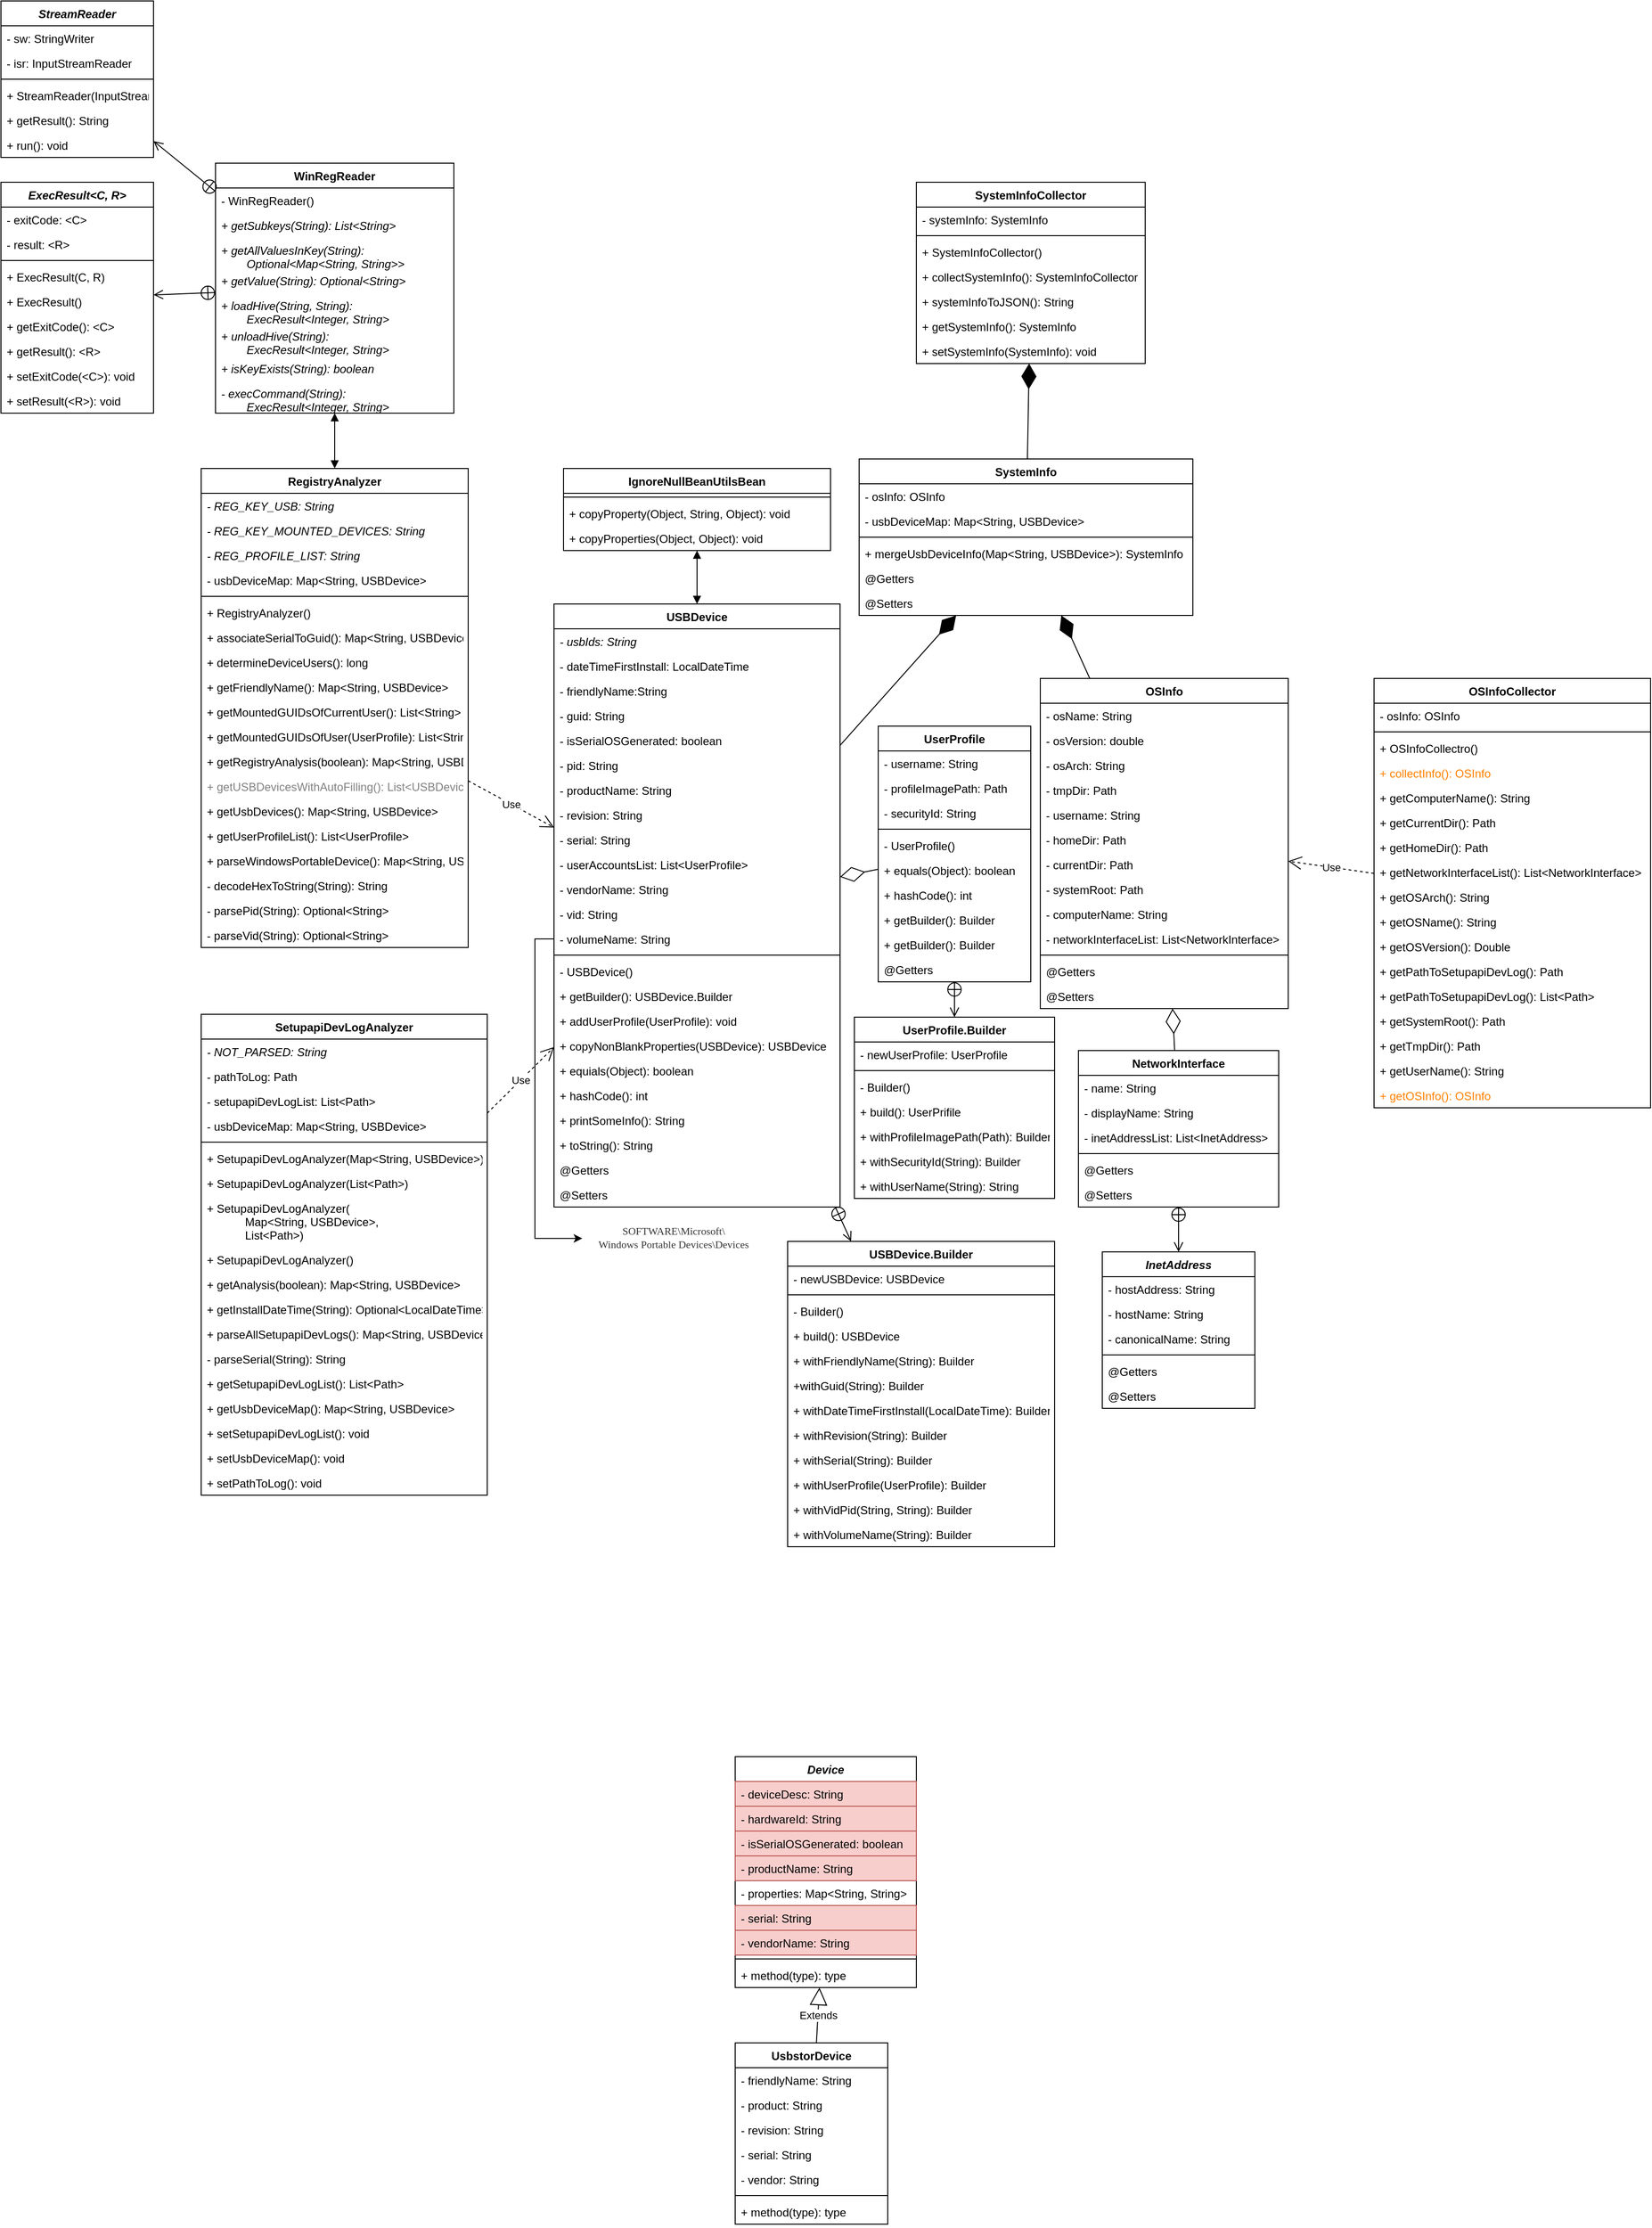 <mxfile version="16.1.2" type="device" pages="2"><diagram name="USBDDc" id="9f46799a-70d6-7492-0946-bef42562c5a5"><mxGraphModel dx="2048" dy="3102" grid="1" gridSize="10" guides="1" tooltips="1" connect="1" arrows="1" fold="1" page="1" pageScale="1" pageWidth="827" pageHeight="1169" background="none" math="0" shadow="0"><root><mxCell id="0"/><mxCell id="1" parent="0"/><mxCell id="I0Iz1g-HVmcXNRjNO_4E-1" value="Device" style="swimlane;fontStyle=3;align=center;verticalAlign=top;childLayout=stackLayout;horizontal=1;startSize=26;horizontalStack=0;resizeParent=1;resizeParentMax=0;resizeLast=0;collapsible=1;marginBottom=0;" parent="1" vertex="1"><mxGeometry x="230" y="210" width="190" height="242" as="geometry"/></mxCell><mxCell id="I0Iz1g-HVmcXNRjNO_4E-30" value="- deviceDesc: String" style="text;strokeColor=#b85450;fillColor=#f8cecc;align=left;verticalAlign=top;spacingLeft=4;spacingRight=4;overflow=hidden;rotatable=0;points=[[0,0.5],[1,0.5]];portConstraint=eastwest;" parent="I0Iz1g-HVmcXNRjNO_4E-1" vertex="1"><mxGeometry y="26" width="190" height="26" as="geometry"/></mxCell><mxCell id="I0Iz1g-HVmcXNRjNO_4E-32" value="- hardwareId: String" style="text;strokeColor=#b85450;fillColor=#f8cecc;align=left;verticalAlign=top;spacingLeft=4;spacingRight=4;overflow=hidden;rotatable=0;points=[[0,0.5],[1,0.5]];portConstraint=eastwest;" parent="I0Iz1g-HVmcXNRjNO_4E-1" vertex="1"><mxGeometry y="52" width="190" height="26" as="geometry"/></mxCell><mxCell id="I0Iz1g-HVmcXNRjNO_4E-31" value="- isSerialOSGenerated: boolean" style="text;strokeColor=#b85450;fillColor=#f8cecc;align=left;verticalAlign=top;spacingLeft=4;spacingRight=4;overflow=hidden;rotatable=0;points=[[0,0.5],[1,0.5]];portConstraint=eastwest;" parent="I0Iz1g-HVmcXNRjNO_4E-1" vertex="1"><mxGeometry y="78" width="190" height="26" as="geometry"/></mxCell><mxCell id="AWfDNP3j4VrAM3KPCsZF-21" value="- productName: String " style="text;strokeColor=#b85450;fillColor=#f8cecc;align=left;verticalAlign=top;spacingLeft=4;spacingRight=4;overflow=hidden;rotatable=0;points=[[0,0.5],[1,0.5]];portConstraint=eastwest;" parent="I0Iz1g-HVmcXNRjNO_4E-1" vertex="1"><mxGeometry y="104" width="190" height="26" as="geometry"/></mxCell><mxCell id="AWfDNP3j4VrAM3KPCsZF-22" value="- properties: Map&lt;String, String&gt;" style="text;strokeColor=none;fillColor=none;align=left;verticalAlign=top;spacingLeft=4;spacingRight=4;overflow=hidden;rotatable=0;points=[[0,0.5],[1,0.5]];portConstraint=eastwest;" parent="I0Iz1g-HVmcXNRjNO_4E-1" vertex="1"><mxGeometry y="130" width="190" height="26" as="geometry"/></mxCell><mxCell id="AWfDNP3j4VrAM3KPCsZF-24" value="- serial: String" style="text;strokeColor=#b85450;fillColor=#f8cecc;align=left;verticalAlign=top;spacingLeft=4;spacingRight=4;overflow=hidden;rotatable=0;points=[[0,0.5],[1,0.5]];portConstraint=eastwest;" parent="I0Iz1g-HVmcXNRjNO_4E-1" vertex="1"><mxGeometry y="156" width="190" height="26" as="geometry"/></mxCell><mxCell id="AWfDNP3j4VrAM3KPCsZF-25" value="- vendorName: String " style="text;strokeColor=#b85450;fillColor=#f8cecc;align=left;verticalAlign=top;spacingLeft=4;spacingRight=4;overflow=hidden;rotatable=0;points=[[0,0.5],[1,0.5]];portConstraint=eastwest;" parent="I0Iz1g-HVmcXNRjNO_4E-1" vertex="1"><mxGeometry y="182" width="190" height="26" as="geometry"/></mxCell><mxCell id="I0Iz1g-HVmcXNRjNO_4E-3" value="" style="line;strokeWidth=1;fillColor=none;align=left;verticalAlign=middle;spacingTop=-1;spacingLeft=3;spacingRight=3;rotatable=0;labelPosition=right;points=[];portConstraint=eastwest;" parent="I0Iz1g-HVmcXNRjNO_4E-1" vertex="1"><mxGeometry y="208" width="190" height="8" as="geometry"/></mxCell><mxCell id="I0Iz1g-HVmcXNRjNO_4E-4" value="+ method(type): type" style="text;strokeColor=none;fillColor=none;align=left;verticalAlign=top;spacingLeft=4;spacingRight=4;overflow=hidden;rotatable=0;points=[[0,0.5],[1,0.5]];portConstraint=eastwest;" parent="I0Iz1g-HVmcXNRjNO_4E-1" vertex="1"><mxGeometry y="216" width="190" height="26" as="geometry"/></mxCell><mxCell id="I0Iz1g-HVmcXNRjNO_4E-14" value="UsbstorDevice" style="swimlane;fontStyle=1;align=center;verticalAlign=top;childLayout=stackLayout;horizontal=1;startSize=26;horizontalStack=0;resizeParent=1;resizeParentMax=0;resizeLast=0;collapsible=1;marginBottom=0;" parent="1" vertex="1"><mxGeometry x="230" y="510" width="160" height="190" as="geometry"/></mxCell><mxCell id="AWfDNP3j4VrAM3KPCsZF-20" value="- friendlyName: String" style="text;strokeColor=none;fillColor=none;align=left;verticalAlign=top;spacingLeft=4;spacingRight=4;overflow=hidden;rotatable=0;points=[[0,0.5],[1,0.5]];portConstraint=eastwest;" parent="I0Iz1g-HVmcXNRjNO_4E-14" vertex="1"><mxGeometry y="26" width="160" height="26" as="geometry"/></mxCell><mxCell id="AWfDNP3j4VrAM3KPCsZF-18" value="- product: String" style="text;strokeColor=none;fillColor=none;align=left;verticalAlign=top;spacingLeft=4;spacingRight=4;overflow=hidden;rotatable=0;points=[[0,0.5],[1,0.5]];portConstraint=eastwest;" parent="I0Iz1g-HVmcXNRjNO_4E-14" vertex="1"><mxGeometry y="52" width="160" height="26" as="geometry"/></mxCell><mxCell id="AWfDNP3j4VrAM3KPCsZF-19" value="- revision: String" style="text;strokeColor=none;fillColor=none;align=left;verticalAlign=top;spacingLeft=4;spacingRight=4;overflow=hidden;rotatable=0;points=[[0,0.5],[1,0.5]];portConstraint=eastwest;" parent="I0Iz1g-HVmcXNRjNO_4E-14" vertex="1"><mxGeometry y="78" width="160" height="26" as="geometry"/></mxCell><mxCell id="I0Iz1g-HVmcXNRjNO_4E-34" value="- serial: String" style="text;strokeColor=none;fillColor=none;align=left;verticalAlign=top;spacingLeft=4;spacingRight=4;overflow=hidden;rotatable=0;points=[[0,0.5],[1,0.5]];portConstraint=eastwest;" parent="I0Iz1g-HVmcXNRjNO_4E-14" vertex="1"><mxGeometry y="104" width="160" height="26" as="geometry"/></mxCell><mxCell id="6FfLNDdDMLyz2eZYViYg-1" value="- vendor: String" style="text;strokeColor=none;fillColor=none;align=left;verticalAlign=top;spacingLeft=4;spacingRight=4;overflow=hidden;rotatable=0;points=[[0,0.5],[1,0.5]];portConstraint=eastwest;" parent="I0Iz1g-HVmcXNRjNO_4E-14" vertex="1"><mxGeometry y="130" width="160" height="26" as="geometry"/></mxCell><mxCell id="I0Iz1g-HVmcXNRjNO_4E-16" value="" style="line;strokeWidth=1;fillColor=none;align=left;verticalAlign=middle;spacingTop=-1;spacingLeft=3;spacingRight=3;rotatable=0;labelPosition=right;points=[];portConstraint=eastwest;" parent="I0Iz1g-HVmcXNRjNO_4E-14" vertex="1"><mxGeometry y="156" width="160" height="8" as="geometry"/></mxCell><mxCell id="I0Iz1g-HVmcXNRjNO_4E-17" value="+ method(type): type" style="text;strokeColor=none;fillColor=none;align=left;verticalAlign=top;spacingLeft=4;spacingRight=4;overflow=hidden;rotatable=0;points=[[0,0.5],[1,0.5]];portConstraint=eastwest;" parent="I0Iz1g-HVmcXNRjNO_4E-14" vertex="1"><mxGeometry y="164" width="160" height="26" as="geometry"/></mxCell><mxCell id="I0Iz1g-HVmcXNRjNO_4E-26" value="Extends" style="endArrow=block;endSize=16;endFill=0;html=1;rounded=0;" parent="1" source="I0Iz1g-HVmcXNRjNO_4E-14" target="I0Iz1g-HVmcXNRjNO_4E-1" edge="1"><mxGeometry width="160" relative="1" as="geometry"><mxPoint x="660" y="470" as="sourcePoint"/><mxPoint x="820" y="470" as="targetPoint"/></mxGeometry></mxCell><mxCell id="jlOf2oDPetbQwHSIEHbZ-20" value="&lt;span style=&quot;color: rgb(51 , 51 , 51) ; font-family: &amp;#34;georgia&amp;#34; , &amp;#34;bitstream charter&amp;#34; , serif ; font-size: 11px ; background-color: rgb(255 , 255 , 255)&quot;&gt;SOFTWARE\Microsoft\&lt;br&gt;Windows Portable Devices\Devices&lt;/span&gt;" style="text;html=1;align=center;verticalAlign=middle;resizable=0;points=[];autosize=1;strokeColor=none;fillColor=none;fontSize=11;" parent="1" vertex="1"><mxGeometry x="70" y="-349" width="190" height="30" as="geometry"/></mxCell><mxCell id="jlOf2oDPetbQwHSIEHbZ-21" style="edgeStyle=orthogonalEdgeStyle;rounded=0;orthogonalLoop=1;jettySize=auto;html=1;fontSize=11;entryX=-0.002;entryY=0.529;entryDx=0;entryDy=0;entryPerimeter=0;" parent="1" source="aq5hVAIH3WX8qNAuGti6-15" target="jlOf2oDPetbQwHSIEHbZ-20" edge="1"><mxGeometry relative="1" as="geometry"/></mxCell><mxCell id="I7J2J29L8hy4MqUF_hH9-2" value="IgnoreNullBeanUtilsBean" style="swimlane;fontStyle=1;align=center;verticalAlign=top;childLayout=stackLayout;horizontal=1;startSize=26;horizontalStack=0;resizeParent=1;resizeParentMax=0;resizeLast=0;collapsible=1;marginBottom=0;" parent="1" vertex="1"><mxGeometry x="50" y="-1140" width="280" height="86" as="geometry"/></mxCell><mxCell id="I7J2J29L8hy4MqUF_hH9-4" value="" style="line;strokeWidth=1;fillColor=none;align=left;verticalAlign=middle;spacingTop=-1;spacingLeft=3;spacingRight=3;rotatable=0;labelPosition=right;points=[];portConstraint=eastwest;" parent="I7J2J29L8hy4MqUF_hH9-2" vertex="1"><mxGeometry y="26" width="280" height="8" as="geometry"/></mxCell><mxCell id="I7J2J29L8hy4MqUF_hH9-5" value="+ copyProperty(Object, String, Object): void" style="text;strokeColor=none;fillColor=none;align=left;verticalAlign=top;spacingLeft=4;spacingRight=4;overflow=hidden;rotatable=0;points=[[0,0.5],[1,0.5]];portConstraint=eastwest;" parent="I7J2J29L8hy4MqUF_hH9-2" vertex="1"><mxGeometry y="34" width="280" height="26" as="geometry"/></mxCell><mxCell id="I7J2J29L8hy4MqUF_hH9-6" value="+ copyProperties(Object, Object): void" style="text;strokeColor=none;fillColor=none;align=left;verticalAlign=top;spacingLeft=4;spacingRight=4;overflow=hidden;rotatable=0;points=[[0,0.5],[1,0.5]];portConstraint=eastwest;" parent="I7J2J29L8hy4MqUF_hH9-2" vertex="1"><mxGeometry y="60" width="280" height="26" as="geometry"/></mxCell><mxCell id="aq5hVAIH3WX8qNAuGti6-1" value="USBDevice" style="swimlane;fontStyle=1;align=center;verticalAlign=top;childLayout=stackLayout;horizontal=1;startSize=26;horizontalStack=0;resizeParent=1;resizeParentMax=0;resizeLast=0;collapsible=1;marginBottom=0;" parent="1" vertex="1"><mxGeometry x="40" y="-998" width="300" height="632" as="geometry"><mxRectangle x="1070" y="-490" width="100" height="26" as="alternateBounds"/></mxGeometry></mxCell><mxCell id="aq5hVAIH3WX8qNAuGti6-16" value="- usbIds: String" style="text;strokeColor=none;fillColor=none;align=left;verticalAlign=top;spacingLeft=4;spacingRight=4;overflow=hidden;rotatable=0;points=[[0,0.5],[1,0.5]];portConstraint=eastwest;fontStyle=2" parent="aq5hVAIH3WX8qNAuGti6-1" vertex="1"><mxGeometry y="26" width="300" height="26" as="geometry"/></mxCell><mxCell id="aq5hVAIH3WX8qNAuGti6-2" value="- dateTimeFirstInstall: LocalDateTime" style="text;strokeColor=none;fillColor=none;align=left;verticalAlign=top;spacingLeft=4;spacingRight=4;overflow=hidden;rotatable=0;points=[[0,0.5],[1,0.5]];portConstraint=eastwest;" parent="aq5hVAIH3WX8qNAuGti6-1" vertex="1"><mxGeometry y="52" width="300" height="26" as="geometry"/></mxCell><mxCell id="aq5hVAIH3WX8qNAuGti6-5" value="- friendlyName:String" style="text;strokeColor=none;fillColor=none;align=left;verticalAlign=top;spacingLeft=4;spacingRight=4;overflow=hidden;rotatable=0;points=[[0,0.5],[1,0.5]];portConstraint=eastwest;" parent="aq5hVAIH3WX8qNAuGti6-1" vertex="1"><mxGeometry y="78" width="300" height="26" as="geometry"/></mxCell><mxCell id="aq5hVAIH3WX8qNAuGti6-6" value="- guid: String" style="text;strokeColor=none;fillColor=none;align=left;verticalAlign=top;spacingLeft=4;spacingRight=4;overflow=hidden;rotatable=0;points=[[0,0.5],[1,0.5]];portConstraint=eastwest;" parent="aq5hVAIH3WX8qNAuGti6-1" vertex="1"><mxGeometry y="104" width="300" height="26" as="geometry"/></mxCell><mxCell id="aq5hVAIH3WX8qNAuGti6-7" value="- isSerialOSGenerated: boolean" style="text;strokeColor=none;fillColor=none;align=left;verticalAlign=top;spacingLeft=4;spacingRight=4;overflow=hidden;rotatable=0;points=[[0,0.5],[1,0.5]];portConstraint=eastwest;" parent="aq5hVAIH3WX8qNAuGti6-1" vertex="1"><mxGeometry y="130" width="300" height="26" as="geometry"/></mxCell><mxCell id="aq5hVAIH3WX8qNAuGti6-8" value="- pid: String" style="text;strokeColor=none;fillColor=none;align=left;verticalAlign=top;spacingLeft=4;spacingRight=4;overflow=hidden;rotatable=0;points=[[0,0.5],[1,0.5]];portConstraint=eastwest;" parent="aq5hVAIH3WX8qNAuGti6-1" vertex="1"><mxGeometry y="156" width="300" height="26" as="geometry"/></mxCell><mxCell id="aq5hVAIH3WX8qNAuGti6-9" value="- productName: String" style="text;strokeColor=none;fillColor=none;align=left;verticalAlign=top;spacingLeft=4;spacingRight=4;overflow=hidden;rotatable=0;points=[[0,0.5],[1,0.5]];portConstraint=eastwest;" parent="aq5hVAIH3WX8qNAuGti6-1" vertex="1"><mxGeometry y="182" width="300" height="26" as="geometry"/></mxCell><mxCell id="aq5hVAIH3WX8qNAuGti6-10" value="- revision: String" style="text;strokeColor=none;fillColor=none;align=left;verticalAlign=top;spacingLeft=4;spacingRight=4;overflow=hidden;rotatable=0;points=[[0,0.5],[1,0.5]];portConstraint=eastwest;" parent="aq5hVAIH3WX8qNAuGti6-1" vertex="1"><mxGeometry y="208" width="300" height="26" as="geometry"/></mxCell><mxCell id="aq5hVAIH3WX8qNAuGti6-11" value="- serial: String" style="text;strokeColor=none;fillColor=none;align=left;verticalAlign=top;spacingLeft=4;spacingRight=4;overflow=hidden;rotatable=0;points=[[0,0.5],[1,0.5]];portConstraint=eastwest;" parent="aq5hVAIH3WX8qNAuGti6-1" vertex="1"><mxGeometry y="234" width="300" height="26" as="geometry"/></mxCell><mxCell id="aq5hVAIH3WX8qNAuGti6-12" value="- userAccountsList: List&lt;UserProfile&gt;" style="text;strokeColor=none;fillColor=none;align=left;verticalAlign=top;spacingLeft=4;spacingRight=4;overflow=hidden;rotatable=0;points=[[0,0.5],[1,0.5]];portConstraint=eastwest;" parent="aq5hVAIH3WX8qNAuGti6-1" vertex="1"><mxGeometry y="260" width="300" height="26" as="geometry"/></mxCell><mxCell id="aq5hVAIH3WX8qNAuGti6-13" value="- vendorName: String" style="text;strokeColor=none;fillColor=none;align=left;verticalAlign=top;spacingLeft=4;spacingRight=4;overflow=hidden;rotatable=0;points=[[0,0.5],[1,0.5]];portConstraint=eastwest;" parent="aq5hVAIH3WX8qNAuGti6-1" vertex="1"><mxGeometry y="286" width="300" height="26" as="geometry"/></mxCell><mxCell id="aq5hVAIH3WX8qNAuGti6-14" value="- vid: String" style="text;strokeColor=none;fillColor=none;align=left;verticalAlign=top;spacingLeft=4;spacingRight=4;overflow=hidden;rotatable=0;points=[[0,0.5],[1,0.5]];portConstraint=eastwest;" parent="aq5hVAIH3WX8qNAuGti6-1" vertex="1"><mxGeometry y="312" width="300" height="26" as="geometry"/></mxCell><mxCell id="aq5hVAIH3WX8qNAuGti6-15" value="- volumeName: String" style="text;strokeColor=none;fillColor=none;align=left;verticalAlign=top;spacingLeft=4;spacingRight=4;overflow=hidden;rotatable=0;points=[[0,0.5],[1,0.5]];portConstraint=eastwest;" parent="aq5hVAIH3WX8qNAuGti6-1" vertex="1"><mxGeometry y="338" width="300" height="26" as="geometry"/></mxCell><mxCell id="aq5hVAIH3WX8qNAuGti6-3" value="" style="line;strokeWidth=1;fillColor=none;align=left;verticalAlign=middle;spacingTop=-1;spacingLeft=3;spacingRight=3;rotatable=0;labelPosition=right;points=[];portConstraint=eastwest;" parent="aq5hVAIH3WX8qNAuGti6-1" vertex="1"><mxGeometry y="364" width="300" height="8" as="geometry"/></mxCell><mxCell id="aq5hVAIH3WX8qNAuGti6-4" value="- USBDevice()" style="text;strokeColor=none;fillColor=none;align=left;verticalAlign=top;spacingLeft=4;spacingRight=4;overflow=hidden;rotatable=0;points=[[0,0.5],[1,0.5]];portConstraint=eastwest;" parent="aq5hVAIH3WX8qNAuGti6-1" vertex="1"><mxGeometry y="372" width="300" height="26" as="geometry"/></mxCell><mxCell id="aq5hVAIH3WX8qNAuGti6-17" value="+ getBuilder(): USBDevice.Builder" style="text;strokeColor=none;fillColor=none;align=left;verticalAlign=top;spacingLeft=4;spacingRight=4;overflow=hidden;rotatable=0;points=[[0,0.5],[1,0.5]];portConstraint=eastwest;" parent="aq5hVAIH3WX8qNAuGti6-1" vertex="1"><mxGeometry y="398" width="300" height="26" as="geometry"/></mxCell><mxCell id="aq5hVAIH3WX8qNAuGti6-18" value="+ addUserProfile(UserProfile): void" style="text;strokeColor=none;fillColor=none;align=left;verticalAlign=top;spacingLeft=4;spacingRight=4;overflow=hidden;rotatable=0;points=[[0,0.5],[1,0.5]];portConstraint=eastwest;" parent="aq5hVAIH3WX8qNAuGti6-1" vertex="1"><mxGeometry y="424" width="300" height="26" as="geometry"/></mxCell><mxCell id="aq5hVAIH3WX8qNAuGti6-19" value="+ copyNonBlankProperties(USBDevice): USBDevice" style="text;strokeColor=none;fillColor=none;align=left;verticalAlign=top;spacingLeft=4;spacingRight=4;overflow=hidden;rotatable=0;points=[[0,0.5],[1,0.5]];portConstraint=eastwest;" parent="aq5hVAIH3WX8qNAuGti6-1" vertex="1"><mxGeometry y="450" width="300" height="26" as="geometry"/></mxCell><mxCell id="aq5hVAIH3WX8qNAuGti6-20" value="+ equials(Object): boolean" style="text;strokeColor=none;fillColor=none;align=left;verticalAlign=top;spacingLeft=4;spacingRight=4;overflow=hidden;rotatable=0;points=[[0,0.5],[1,0.5]];portConstraint=eastwest;" parent="aq5hVAIH3WX8qNAuGti6-1" vertex="1"><mxGeometry y="476" width="300" height="26" as="geometry"/></mxCell><mxCell id="aq5hVAIH3WX8qNAuGti6-21" value="+ hashCode(): int" style="text;strokeColor=none;fillColor=none;align=left;verticalAlign=top;spacingLeft=4;spacingRight=4;overflow=hidden;rotatable=0;points=[[0,0.5],[1,0.5]];portConstraint=eastwest;" parent="aq5hVAIH3WX8qNAuGti6-1" vertex="1"><mxGeometry y="502" width="300" height="26" as="geometry"/></mxCell><mxCell id="aq5hVAIH3WX8qNAuGti6-22" value="+ printSomeInfo(): String" style="text;strokeColor=none;fillColor=none;align=left;verticalAlign=top;spacingLeft=4;spacingRight=4;overflow=hidden;rotatable=0;points=[[0,0.5],[1,0.5]];portConstraint=eastwest;" parent="aq5hVAIH3WX8qNAuGti6-1" vertex="1"><mxGeometry y="528" width="300" height="26" as="geometry"/></mxCell><mxCell id="aq5hVAIH3WX8qNAuGti6-23" value="+ toString(): String" style="text;strokeColor=none;fillColor=none;align=left;verticalAlign=top;spacingLeft=4;spacingRight=4;overflow=hidden;rotatable=0;points=[[0,0.5],[1,0.5]];portConstraint=eastwest;" parent="aq5hVAIH3WX8qNAuGti6-1" vertex="1"><mxGeometry y="554" width="300" height="26" as="geometry"/></mxCell><mxCell id="aq5hVAIH3WX8qNAuGti6-60" value="@Getters" style="text;strokeColor=none;fillColor=none;align=left;verticalAlign=top;spacingLeft=4;spacingRight=4;overflow=hidden;rotatable=0;points=[[0,0.5],[1,0.5]];portConstraint=eastwest;fontColor=default;" parent="aq5hVAIH3WX8qNAuGti6-1" vertex="1"><mxGeometry y="580" width="300" height="26" as="geometry"/></mxCell><mxCell id="aq5hVAIH3WX8qNAuGti6-61" value="@Setters" style="text;strokeColor=none;fillColor=none;align=left;verticalAlign=top;spacingLeft=4;spacingRight=4;overflow=hidden;rotatable=0;points=[[0,0.5],[1,0.5]];portConstraint=eastwest;fontColor=default;" parent="aq5hVAIH3WX8qNAuGti6-1" vertex="1"><mxGeometry y="606" width="300" height="26" as="geometry"/></mxCell><mxCell id="aq5hVAIH3WX8qNAuGti6-25" value="USBDevice.Builder" style="swimlane;fontStyle=1;align=center;verticalAlign=top;childLayout=stackLayout;horizontal=1;startSize=26;horizontalStack=0;resizeParent=1;resizeParentMax=0;resizeLast=0;collapsible=1;marginBottom=0;" parent="1" vertex="1"><mxGeometry x="285" y="-330" width="280" height="320" as="geometry"><mxRectangle x="460" y="30" width="130" height="26" as="alternateBounds"/></mxGeometry></mxCell><mxCell id="aq5hVAIH3WX8qNAuGti6-26" value="- newUSBDevice: USBDevice" style="text;strokeColor=none;fillColor=none;align=left;verticalAlign=top;spacingLeft=4;spacingRight=4;overflow=hidden;rotatable=0;points=[[0,0.5],[1,0.5]];portConstraint=eastwest;" parent="aq5hVAIH3WX8qNAuGti6-25" vertex="1"><mxGeometry y="26" width="280" height="26" as="geometry"/></mxCell><mxCell id="aq5hVAIH3WX8qNAuGti6-27" value="" style="line;strokeWidth=1;fillColor=none;align=left;verticalAlign=middle;spacingTop=-1;spacingLeft=3;spacingRight=3;rotatable=0;labelPosition=right;points=[];portConstraint=eastwest;" parent="aq5hVAIH3WX8qNAuGti6-25" vertex="1"><mxGeometry y="52" width="280" height="8" as="geometry"/></mxCell><mxCell id="aq5hVAIH3WX8qNAuGti6-28" value="- Builder()" style="text;strokeColor=none;fillColor=none;align=left;verticalAlign=top;spacingLeft=4;spacingRight=4;overflow=hidden;rotatable=0;points=[[0,0.5],[1,0.5]];portConstraint=eastwest;" parent="aq5hVAIH3WX8qNAuGti6-25" vertex="1"><mxGeometry y="60" width="280" height="26" as="geometry"/></mxCell><mxCell id="aq5hVAIH3WX8qNAuGti6-29" value="+ build(): USBDevice" style="text;strokeColor=none;fillColor=none;align=left;verticalAlign=top;spacingLeft=4;spacingRight=4;overflow=hidden;rotatable=0;points=[[0,0.5],[1,0.5]];portConstraint=eastwest;" parent="aq5hVAIH3WX8qNAuGti6-25" vertex="1"><mxGeometry y="86" width="280" height="26" as="geometry"/></mxCell><mxCell id="aq5hVAIH3WX8qNAuGti6-30" value="+ withFriendlyName(String): Builder" style="text;strokeColor=none;fillColor=none;align=left;verticalAlign=top;spacingLeft=4;spacingRight=4;overflow=hidden;rotatable=0;points=[[0,0.5],[1,0.5]];portConstraint=eastwest;" parent="aq5hVAIH3WX8qNAuGti6-25" vertex="1"><mxGeometry y="112" width="280" height="26" as="geometry"/></mxCell><mxCell id="aq5hVAIH3WX8qNAuGti6-31" value="+withGuid(String): Builder" style="text;strokeColor=none;fillColor=none;align=left;verticalAlign=top;spacingLeft=4;spacingRight=4;overflow=hidden;rotatable=0;points=[[0,0.5],[1,0.5]];portConstraint=eastwest;" parent="aq5hVAIH3WX8qNAuGti6-25" vertex="1"><mxGeometry y="138" width="280" height="26" as="geometry"/></mxCell><mxCell id="aq5hVAIH3WX8qNAuGti6-32" value="+ withDateTimeFirstInstall(LocalDateTime): Builder" style="text;strokeColor=none;fillColor=none;align=left;verticalAlign=top;spacingLeft=4;spacingRight=4;overflow=hidden;rotatable=0;points=[[0,0.5],[1,0.5]];portConstraint=eastwest;" parent="aq5hVAIH3WX8qNAuGti6-25" vertex="1"><mxGeometry y="164" width="280" height="26" as="geometry"/></mxCell><mxCell id="aq5hVAIH3WX8qNAuGti6-33" value="+ withRevision(String): Builder" style="text;strokeColor=none;fillColor=none;align=left;verticalAlign=top;spacingLeft=4;spacingRight=4;overflow=hidden;rotatable=0;points=[[0,0.5],[1,0.5]];portConstraint=eastwest;" parent="aq5hVAIH3WX8qNAuGti6-25" vertex="1"><mxGeometry y="190" width="280" height="26" as="geometry"/></mxCell><mxCell id="aq5hVAIH3WX8qNAuGti6-34" value="+ withSerial(String): Builder" style="text;strokeColor=none;fillColor=none;align=left;verticalAlign=top;spacingLeft=4;spacingRight=4;overflow=hidden;rotatable=0;points=[[0,0.5],[1,0.5]];portConstraint=eastwest;" parent="aq5hVAIH3WX8qNAuGti6-25" vertex="1"><mxGeometry y="216" width="280" height="26" as="geometry"/></mxCell><mxCell id="aq5hVAIH3WX8qNAuGti6-35" value="+ withUserProfile(UserProfile): Builder" style="text;strokeColor=none;fillColor=none;align=left;verticalAlign=top;spacingLeft=4;spacingRight=4;overflow=hidden;rotatable=0;points=[[0,0.5],[1,0.5]];portConstraint=eastwest;" parent="aq5hVAIH3WX8qNAuGti6-25" vertex="1"><mxGeometry y="242" width="280" height="26" as="geometry"/></mxCell><mxCell id="aq5hVAIH3WX8qNAuGti6-36" value="+ withVidPid(String, String): Builder" style="text;strokeColor=none;fillColor=none;align=left;verticalAlign=top;spacingLeft=4;spacingRight=4;overflow=hidden;rotatable=0;points=[[0,0.5],[1,0.5]];portConstraint=eastwest;" parent="aq5hVAIH3WX8qNAuGti6-25" vertex="1"><mxGeometry y="268" width="280" height="26" as="geometry"/></mxCell><mxCell id="aq5hVAIH3WX8qNAuGti6-37" value="+ withVolumeName(String): Builder" style="text;strokeColor=none;fillColor=none;align=left;verticalAlign=top;spacingLeft=4;spacingRight=4;overflow=hidden;rotatable=0;points=[[0,0.5],[1,0.5]];portConstraint=eastwest;" parent="aq5hVAIH3WX8qNAuGti6-25" vertex="1"><mxGeometry y="294" width="280" height="26" as="geometry"/></mxCell><mxCell id="aq5hVAIH3WX8qNAuGti6-38" value="" style="endArrow=open;startArrow=circlePlus;endFill=0;startFill=0;endSize=8;html=1;rounded=0;" parent="1" source="aq5hVAIH3WX8qNAuGti6-1" target="aq5hVAIH3WX8qNAuGti6-25" edge="1"><mxGeometry width="160" relative="1" as="geometry"><mxPoint x="180" y="-780" as="sourcePoint"/><mxPoint x="340" y="-780" as="targetPoint"/></mxGeometry></mxCell><mxCell id="aq5hVAIH3WX8qNAuGti6-39" value="UserProfile" style="swimlane;fontStyle=1;align=center;verticalAlign=top;childLayout=stackLayout;horizontal=1;startSize=26;horizontalStack=0;resizeParent=1;resizeParentMax=0;resizeLast=0;collapsible=1;marginBottom=0;" parent="1" vertex="1"><mxGeometry x="380" y="-870" width="160" height="268" as="geometry"/></mxCell><mxCell id="aq5hVAIH3WX8qNAuGti6-40" value="- username: String" style="text;strokeColor=none;fillColor=none;align=left;verticalAlign=top;spacingLeft=4;spacingRight=4;overflow=hidden;rotatable=0;points=[[0,0.5],[1,0.5]];portConstraint=eastwest;" parent="aq5hVAIH3WX8qNAuGti6-39" vertex="1"><mxGeometry y="26" width="160" height="26" as="geometry"/></mxCell><mxCell id="aq5hVAIH3WX8qNAuGti6-52" value="- profileImagePath: Path" style="text;strokeColor=none;fillColor=none;align=left;verticalAlign=top;spacingLeft=4;spacingRight=4;overflow=hidden;rotatable=0;points=[[0,0.5],[1,0.5]];portConstraint=eastwest;" parent="aq5hVAIH3WX8qNAuGti6-39" vertex="1"><mxGeometry y="52" width="160" height="26" as="geometry"/></mxCell><mxCell id="aq5hVAIH3WX8qNAuGti6-54" value="- securityId: String" style="text;strokeColor=none;fillColor=none;align=left;verticalAlign=top;spacingLeft=4;spacingRight=4;overflow=hidden;rotatable=0;points=[[0,0.5],[1,0.5]];portConstraint=eastwest;" parent="aq5hVAIH3WX8qNAuGti6-39" vertex="1"><mxGeometry y="78" width="160" height="26" as="geometry"/></mxCell><mxCell id="aq5hVAIH3WX8qNAuGti6-41" value="" style="line;strokeWidth=1;fillColor=none;align=left;verticalAlign=middle;spacingTop=-1;spacingLeft=3;spacingRight=3;rotatable=0;labelPosition=right;points=[];portConstraint=eastwest;" parent="aq5hVAIH3WX8qNAuGti6-39" vertex="1"><mxGeometry y="104" width="160" height="8" as="geometry"/></mxCell><mxCell id="aq5hVAIH3WX8qNAuGti6-42" value="- UserProfile()" style="text;strokeColor=none;fillColor=none;align=left;verticalAlign=top;spacingLeft=4;spacingRight=4;overflow=hidden;rotatable=0;points=[[0,0.5],[1,0.5]];portConstraint=eastwest;" parent="aq5hVAIH3WX8qNAuGti6-39" vertex="1"><mxGeometry y="112" width="160" height="26" as="geometry"/></mxCell><mxCell id="aq5hVAIH3WX8qNAuGti6-55" value="+ equals(Object): boolean" style="text;strokeColor=none;fillColor=none;align=left;verticalAlign=top;spacingLeft=4;spacingRight=4;overflow=hidden;rotatable=0;points=[[0,0.5],[1,0.5]];portConstraint=eastwest;" parent="aq5hVAIH3WX8qNAuGti6-39" vertex="1"><mxGeometry y="138" width="160" height="26" as="geometry"/></mxCell><mxCell id="aq5hVAIH3WX8qNAuGti6-56" value="+ hashCode(): int" style="text;strokeColor=none;fillColor=none;align=left;verticalAlign=top;spacingLeft=4;spacingRight=4;overflow=hidden;rotatable=0;points=[[0,0.5],[1,0.5]];portConstraint=eastwest;" parent="aq5hVAIH3WX8qNAuGti6-39" vertex="1"><mxGeometry y="164" width="160" height="26" as="geometry"/></mxCell><mxCell id="aq5hVAIH3WX8qNAuGti6-57" value="+ getBuilder(): Builder" style="text;strokeColor=none;fillColor=none;align=left;verticalAlign=top;spacingLeft=4;spacingRight=4;overflow=hidden;rotatable=0;points=[[0,0.5],[1,0.5]];portConstraint=eastwest;" parent="aq5hVAIH3WX8qNAuGti6-39" vertex="1"><mxGeometry y="190" width="160" height="26" as="geometry"/></mxCell><mxCell id="aq5hVAIH3WX8qNAuGti6-58" value="+ getBuilder(): Builder" style="text;strokeColor=none;fillColor=none;align=left;verticalAlign=top;spacingLeft=4;spacingRight=4;overflow=hidden;rotatable=0;points=[[0,0.5],[1,0.5]];portConstraint=eastwest;" parent="aq5hVAIH3WX8qNAuGti6-39" vertex="1"><mxGeometry y="216" width="160" height="26" as="geometry"/></mxCell><mxCell id="aq5hVAIH3WX8qNAuGti6-59" value="@Getters" style="text;strokeColor=none;fillColor=none;align=left;verticalAlign=top;spacingLeft=4;spacingRight=4;overflow=hidden;rotatable=0;points=[[0,0.5],[1,0.5]];portConstraint=eastwest;fontColor=#000000;" parent="aq5hVAIH3WX8qNAuGti6-39" vertex="1"><mxGeometry y="242" width="160" height="26" as="geometry"/></mxCell><mxCell id="aq5hVAIH3WX8qNAuGti6-43" value="UserProfile.Builder" style="swimlane;fontStyle=1;align=center;verticalAlign=top;childLayout=stackLayout;horizontal=1;startSize=26;horizontalStack=0;resizeParent=1;resizeParentMax=0;resizeLast=0;collapsible=1;marginBottom=0;" parent="1" vertex="1"><mxGeometry x="355" y="-565" width="210" height="190" as="geometry"/></mxCell><mxCell id="aq5hVAIH3WX8qNAuGti6-44" value="- newUserProfile: UserProfile" style="text;strokeColor=none;fillColor=none;align=left;verticalAlign=top;spacingLeft=4;spacingRight=4;overflow=hidden;rotatable=0;points=[[0,0.5],[1,0.5]];portConstraint=eastwest;" parent="aq5hVAIH3WX8qNAuGti6-43" vertex="1"><mxGeometry y="26" width="210" height="26" as="geometry"/></mxCell><mxCell id="aq5hVAIH3WX8qNAuGti6-45" value="" style="line;strokeWidth=1;fillColor=none;align=left;verticalAlign=middle;spacingTop=-1;spacingLeft=3;spacingRight=3;rotatable=0;labelPosition=right;points=[];portConstraint=eastwest;" parent="aq5hVAIH3WX8qNAuGti6-43" vertex="1"><mxGeometry y="52" width="210" height="8" as="geometry"/></mxCell><mxCell id="aq5hVAIH3WX8qNAuGti6-46" value="- Builder()" style="text;strokeColor=none;fillColor=none;align=left;verticalAlign=top;spacingLeft=4;spacingRight=4;overflow=hidden;rotatable=0;points=[[0,0.5],[1,0.5]];portConstraint=eastwest;" parent="aq5hVAIH3WX8qNAuGti6-43" vertex="1"><mxGeometry y="60" width="210" height="26" as="geometry"/></mxCell><mxCell id="aq5hVAIH3WX8qNAuGti6-62" value="+ build(): UserPrifile" style="text;strokeColor=none;fillColor=none;align=left;verticalAlign=top;spacingLeft=4;spacingRight=4;overflow=hidden;rotatable=0;points=[[0,0.5],[1,0.5]];portConstraint=eastwest;" parent="aq5hVAIH3WX8qNAuGti6-43" vertex="1"><mxGeometry y="86" width="210" height="26" as="geometry"/></mxCell><mxCell id="aq5hVAIH3WX8qNAuGti6-63" value="+ withProfileImagePath(Path): Builder" style="text;strokeColor=none;fillColor=none;align=left;verticalAlign=top;spacingLeft=4;spacingRight=4;overflow=hidden;rotatable=0;points=[[0,0.5],[1,0.5]];portConstraint=eastwest;" parent="aq5hVAIH3WX8qNAuGti6-43" vertex="1"><mxGeometry y="112" width="210" height="26" as="geometry"/></mxCell><mxCell id="aq5hVAIH3WX8qNAuGti6-64" value="+ withSecurityId(String): Builder" style="text;strokeColor=none;fillColor=none;align=left;verticalAlign=top;spacingLeft=4;spacingRight=4;overflow=hidden;rotatable=0;points=[[0,0.5],[1,0.5]];portConstraint=eastwest;" parent="aq5hVAIH3WX8qNAuGti6-43" vertex="1"><mxGeometry y="138" width="210" height="26" as="geometry"/></mxCell><mxCell id="aq5hVAIH3WX8qNAuGti6-65" value="+ withUserName(String): String" style="text;strokeColor=none;fillColor=none;align=left;verticalAlign=top;spacingLeft=4;spacingRight=4;overflow=hidden;rotatable=0;points=[[0,0.5],[1,0.5]];portConstraint=eastwest;" parent="aq5hVAIH3WX8qNAuGti6-43" vertex="1"><mxGeometry y="164" width="210" height="26" as="geometry"/></mxCell><mxCell id="aq5hVAIH3WX8qNAuGti6-48" value="" style="endArrow=open;startArrow=circlePlus;endFill=0;startFill=0;endSize=8;html=1;rounded=0;" parent="1" source="aq5hVAIH3WX8qNAuGti6-39" target="aq5hVAIH3WX8qNAuGti6-43" edge="1"><mxGeometry width="160" relative="1" as="geometry"><mxPoint x="740" y="-892" as="sourcePoint"/><mxPoint x="900" y="-892" as="targetPoint"/></mxGeometry></mxCell><mxCell id="aq5hVAIH3WX8qNAuGti6-71" value="SystemInfo" style="swimlane;fontStyle=1;align=center;verticalAlign=top;childLayout=stackLayout;horizontal=1;startSize=26;horizontalStack=0;resizeParent=1;resizeParentMax=0;resizeLast=0;collapsible=1;marginBottom=0;fontColor=#000000;fillColor=none;" parent="1" vertex="1"><mxGeometry x="360" y="-1150" width="350" height="164" as="geometry"/></mxCell><mxCell id="aq5hVAIH3WX8qNAuGti6-72" value="- osInfo: OSInfo" style="text;strokeColor=none;fillColor=none;align=left;verticalAlign=top;spacingLeft=4;spacingRight=4;overflow=hidden;rotatable=0;points=[[0,0.5],[1,0.5]];portConstraint=eastwest;fontColor=#000000;" parent="aq5hVAIH3WX8qNAuGti6-71" vertex="1"><mxGeometry y="26" width="350" height="26" as="geometry"/></mxCell><mxCell id="aq5hVAIH3WX8qNAuGti6-75" value="- usbDeviceMap: Map&lt;String, USBDevice&gt;" style="text;strokeColor=none;fillColor=none;align=left;verticalAlign=top;spacingLeft=4;spacingRight=4;overflow=hidden;rotatable=0;points=[[0,0.5],[1,0.5]];portConstraint=eastwest;fontColor=#000000;" parent="aq5hVAIH3WX8qNAuGti6-71" vertex="1"><mxGeometry y="52" width="350" height="26" as="geometry"/></mxCell><mxCell id="aq5hVAIH3WX8qNAuGti6-73" value="" style="line;strokeWidth=1;fillColor=none;align=left;verticalAlign=middle;spacingTop=-1;spacingLeft=3;spacingRight=3;rotatable=0;labelPosition=right;points=[];portConstraint=eastwest;fontColor=#000000;" parent="aq5hVAIH3WX8qNAuGti6-71" vertex="1"><mxGeometry y="78" width="350" height="8" as="geometry"/></mxCell><mxCell id="aq5hVAIH3WX8qNAuGti6-74" value="+ mergeUsbDeviceInfo(Map&lt;String, USBDevice&gt;): SystemInfo" style="text;strokeColor=none;fillColor=none;align=left;verticalAlign=top;spacingLeft=4;spacingRight=4;overflow=hidden;rotatable=0;points=[[0,0.5],[1,0.5]];portConstraint=eastwest;fontColor=#000000;" parent="aq5hVAIH3WX8qNAuGti6-71" vertex="1"><mxGeometry y="86" width="350" height="26" as="geometry"/></mxCell><mxCell id="aq5hVAIH3WX8qNAuGti6-76" value="@Getters" style="text;strokeColor=none;fillColor=none;align=left;verticalAlign=top;spacingLeft=4;spacingRight=4;overflow=hidden;rotatable=0;points=[[0,0.5],[1,0.5]];portConstraint=eastwest;fontColor=#000000;" parent="aq5hVAIH3WX8qNAuGti6-71" vertex="1"><mxGeometry y="112" width="350" height="26" as="geometry"/></mxCell><mxCell id="aq5hVAIH3WX8qNAuGti6-77" value="@Setters" style="text;strokeColor=none;fillColor=none;align=left;verticalAlign=top;spacingLeft=4;spacingRight=4;overflow=hidden;rotatable=0;points=[[0,0.5],[1,0.5]];portConstraint=eastwest;fontColor=#000000;" parent="aq5hVAIH3WX8qNAuGti6-71" vertex="1"><mxGeometry y="138" width="350" height="26" as="geometry"/></mxCell><mxCell id="aq5hVAIH3WX8qNAuGti6-78" value="" style="endArrow=diamondThin;endFill=1;endSize=24;html=1;rounded=0;fontColor=default;strokeColor=default;" parent="1" source="aq5hVAIH3WX8qNAuGti6-1" target="aq5hVAIH3WX8qNAuGti6-71" edge="1"><mxGeometry width="160" relative="1" as="geometry"><mxPoint x="700" y="-579" as="sourcePoint"/><mxPoint x="800" y="-479" as="targetPoint"/></mxGeometry></mxCell><mxCell id="aq5hVAIH3WX8qNAuGti6-79" value="OSInfo" style="swimlane;fontStyle=1;align=center;verticalAlign=top;childLayout=stackLayout;horizontal=1;startSize=26;horizontalStack=0;resizeParent=1;resizeParentMax=0;resizeLast=0;collapsible=1;marginBottom=0;fontColor=default;fillColor=none;" parent="1" vertex="1"><mxGeometry x="550" y="-920" width="260" height="346" as="geometry"/></mxCell><mxCell id="aq5hVAIH3WX8qNAuGti6-80" value="- osName: String" style="text;strokeColor=none;fillColor=none;align=left;verticalAlign=top;spacingLeft=4;spacingRight=4;overflow=hidden;rotatable=0;points=[[0,0.5],[1,0.5]];portConstraint=eastwest;fontColor=default;" parent="aq5hVAIH3WX8qNAuGti6-79" vertex="1"><mxGeometry y="26" width="260" height="26" as="geometry"/></mxCell><mxCell id="aq5hVAIH3WX8qNAuGti6-86" value="- osVersion: double" style="text;strokeColor=none;fillColor=none;align=left;verticalAlign=top;spacingLeft=4;spacingRight=4;overflow=hidden;rotatable=0;points=[[0,0.5],[1,0.5]];portConstraint=eastwest;fontColor=default;" parent="aq5hVAIH3WX8qNAuGti6-79" vertex="1"><mxGeometry y="52" width="260" height="26" as="geometry"/></mxCell><mxCell id="aq5hVAIH3WX8qNAuGti6-87" value="- osArch: String" style="text;strokeColor=none;fillColor=none;align=left;verticalAlign=top;spacingLeft=4;spacingRight=4;overflow=hidden;rotatable=0;points=[[0,0.5],[1,0.5]];portConstraint=eastwest;fontColor=default;" parent="aq5hVAIH3WX8qNAuGti6-79" vertex="1"><mxGeometry y="78" width="260" height="26" as="geometry"/></mxCell><mxCell id="aq5hVAIH3WX8qNAuGti6-88" value="- tmpDir: Path" style="text;strokeColor=none;fillColor=none;align=left;verticalAlign=top;spacingLeft=4;spacingRight=4;overflow=hidden;rotatable=0;points=[[0,0.5],[1,0.5]];portConstraint=eastwest;fontColor=default;" parent="aq5hVAIH3WX8qNAuGti6-79" vertex="1"><mxGeometry y="104" width="260" height="26" as="geometry"/></mxCell><mxCell id="aq5hVAIH3WX8qNAuGti6-89" value="- username: String" style="text;strokeColor=none;fillColor=none;align=left;verticalAlign=top;spacingLeft=4;spacingRight=4;overflow=hidden;rotatable=0;points=[[0,0.5],[1,0.5]];portConstraint=eastwest;fontColor=default;" parent="aq5hVAIH3WX8qNAuGti6-79" vertex="1"><mxGeometry y="130" width="260" height="26" as="geometry"/></mxCell><mxCell id="aq5hVAIH3WX8qNAuGti6-90" value="- homeDir: Path" style="text;strokeColor=none;fillColor=none;align=left;verticalAlign=top;spacingLeft=4;spacingRight=4;overflow=hidden;rotatable=0;points=[[0,0.5],[1,0.5]];portConstraint=eastwest;fontColor=default;" parent="aq5hVAIH3WX8qNAuGti6-79" vertex="1"><mxGeometry y="156" width="260" height="26" as="geometry"/></mxCell><mxCell id="aq5hVAIH3WX8qNAuGti6-91" value="- currentDir: Path" style="text;strokeColor=none;fillColor=none;align=left;verticalAlign=top;spacingLeft=4;spacingRight=4;overflow=hidden;rotatable=0;points=[[0,0.5],[1,0.5]];portConstraint=eastwest;fontColor=default;" parent="aq5hVAIH3WX8qNAuGti6-79" vertex="1"><mxGeometry y="182" width="260" height="26" as="geometry"/></mxCell><mxCell id="aq5hVAIH3WX8qNAuGti6-92" value="- systemRoot: Path" style="text;strokeColor=none;fillColor=none;align=left;verticalAlign=top;spacingLeft=4;spacingRight=4;overflow=hidden;rotatable=0;points=[[0,0.5],[1,0.5]];portConstraint=eastwest;fontColor=default;" parent="aq5hVAIH3WX8qNAuGti6-79" vertex="1"><mxGeometry y="208" width="260" height="26" as="geometry"/></mxCell><mxCell id="aq5hVAIH3WX8qNAuGti6-93" value="- computerName: String" style="text;strokeColor=none;fillColor=none;align=left;verticalAlign=top;spacingLeft=4;spacingRight=4;overflow=hidden;rotatable=0;points=[[0,0.5],[1,0.5]];portConstraint=eastwest;fontColor=default;" parent="aq5hVAIH3WX8qNAuGti6-79" vertex="1"><mxGeometry y="234" width="260" height="26" as="geometry"/></mxCell><mxCell id="aq5hVAIH3WX8qNAuGti6-84" value="- networkInterfaceList: List&lt;NetworkInterface&gt;" style="text;strokeColor=none;fillColor=none;align=left;verticalAlign=top;spacingLeft=4;spacingRight=4;overflow=hidden;rotatable=0;points=[[0,0.5],[1,0.5]];portConstraint=eastwest;fontColor=default;" parent="aq5hVAIH3WX8qNAuGti6-79" vertex="1"><mxGeometry y="260" width="260" height="26" as="geometry"/></mxCell><mxCell id="aq5hVAIH3WX8qNAuGti6-81" value="" style="line;strokeWidth=1;fillColor=none;align=left;verticalAlign=middle;spacingTop=-1;spacingLeft=3;spacingRight=3;rotatable=0;labelPosition=right;points=[];portConstraint=eastwest;fontColor=default;" parent="aq5hVAIH3WX8qNAuGti6-79" vertex="1"><mxGeometry y="286" width="260" height="8" as="geometry"/></mxCell><mxCell id="aq5hVAIH3WX8qNAuGti6-82" value="@Getters" style="text;strokeColor=none;fillColor=none;align=left;verticalAlign=top;spacingLeft=4;spacingRight=4;overflow=hidden;rotatable=0;points=[[0,0.5],[1,0.5]];portConstraint=eastwest;fontColor=default;" parent="aq5hVAIH3WX8qNAuGti6-79" vertex="1"><mxGeometry y="294" width="260" height="26" as="geometry"/></mxCell><mxCell id="aq5hVAIH3WX8qNAuGti6-83" value="@Setters" style="text;strokeColor=none;fillColor=none;align=left;verticalAlign=top;spacingLeft=4;spacingRight=4;overflow=hidden;rotatable=0;points=[[0,0.5],[1,0.5]];portConstraint=eastwest;fontColor=default;" parent="aq5hVAIH3WX8qNAuGti6-79" vertex="1"><mxGeometry y="320" width="260" height="26" as="geometry"/></mxCell><mxCell id="aq5hVAIH3WX8qNAuGti6-94" value="" style="endArrow=diamondThin;endFill=1;endSize=24;html=1;rounded=0;fontColor=default;strokeColor=default;" parent="1" source="aq5hVAIH3WX8qNAuGti6-79" target="aq5hVAIH3WX8qNAuGti6-71" edge="1"><mxGeometry width="160" relative="1" as="geometry"><mxPoint x="1110" y="-589" as="sourcePoint"/><mxPoint x="1270" y="-589" as="targetPoint"/></mxGeometry></mxCell><mxCell id="aq5hVAIH3WX8qNAuGti6-95" value="NetworkInterface" style="swimlane;fontStyle=1;align=center;verticalAlign=top;childLayout=stackLayout;horizontal=1;startSize=26;horizontalStack=0;resizeParent=1;resizeParentMax=0;resizeLast=0;collapsible=1;marginBottom=0;fontColor=default;fillColor=none;" parent="1" vertex="1"><mxGeometry x="590" y="-530" width="210" height="164" as="geometry"/></mxCell><mxCell id="aq5hVAIH3WX8qNAuGti6-96" value="- name: String" style="text;strokeColor=none;fillColor=none;align=left;verticalAlign=top;spacingLeft=4;spacingRight=4;overflow=hidden;rotatable=0;points=[[0,0.5],[1,0.5]];portConstraint=eastwest;fontColor=default;" parent="aq5hVAIH3WX8qNAuGti6-95" vertex="1"><mxGeometry y="26" width="210" height="26" as="geometry"/></mxCell><mxCell id="aq5hVAIH3WX8qNAuGti6-99" value="- displayName: String" style="text;strokeColor=none;fillColor=none;align=left;verticalAlign=top;spacingLeft=4;spacingRight=4;overflow=hidden;rotatable=0;points=[[0,0.5],[1,0.5]];portConstraint=eastwest;fontColor=default;" parent="aq5hVAIH3WX8qNAuGti6-95" vertex="1"><mxGeometry y="52" width="210" height="26" as="geometry"/></mxCell><mxCell id="aq5hVAIH3WX8qNAuGti6-100" value="- inetAddressList: List&lt;InetAddress&gt;" style="text;strokeColor=none;fillColor=none;align=left;verticalAlign=top;spacingLeft=4;spacingRight=4;overflow=hidden;rotatable=0;points=[[0,0.5],[1,0.5]];portConstraint=eastwest;fontColor=default;" parent="aq5hVAIH3WX8qNAuGti6-95" vertex="1"><mxGeometry y="78" width="210" height="26" as="geometry"/></mxCell><mxCell id="aq5hVAIH3WX8qNAuGti6-97" value="" style="line;strokeWidth=1;fillColor=none;align=left;verticalAlign=middle;spacingTop=-1;spacingLeft=3;spacingRight=3;rotatable=0;labelPosition=right;points=[];portConstraint=eastwest;fontColor=default;" parent="aq5hVAIH3WX8qNAuGti6-95" vertex="1"><mxGeometry y="104" width="210" height="8" as="geometry"/></mxCell><mxCell id="aq5hVAIH3WX8qNAuGti6-101" value="@Getters" style="text;strokeColor=none;fillColor=none;align=left;verticalAlign=top;spacingLeft=4;spacingRight=4;overflow=hidden;rotatable=0;points=[[0,0.5],[1,0.5]];portConstraint=eastwest;fontColor=default;" parent="aq5hVAIH3WX8qNAuGti6-95" vertex="1"><mxGeometry y="112" width="210" height="26" as="geometry"/></mxCell><mxCell id="aq5hVAIH3WX8qNAuGti6-98" value="@Setters" style="text;strokeColor=none;fillColor=none;align=left;verticalAlign=top;spacingLeft=4;spacingRight=4;overflow=hidden;rotatable=0;points=[[0,0.5],[1,0.5]];portConstraint=eastwest;fontColor=default;" parent="aq5hVAIH3WX8qNAuGti6-95" vertex="1"><mxGeometry y="138" width="210" height="26" as="geometry"/></mxCell><mxCell id="aq5hVAIH3WX8qNAuGti6-102" value="" style="endArrow=diamondThin;endFill=0;endSize=24;html=1;rounded=0;fontColor=default;strokeColor=default;" parent="1" source="aq5hVAIH3WX8qNAuGti6-95" target="aq5hVAIH3WX8qNAuGti6-79" edge="1"><mxGeometry width="160" relative="1" as="geometry"><mxPoint x="1760" y="-389" as="sourcePoint"/><mxPoint x="1750" y="-369" as="targetPoint"/></mxGeometry></mxCell><mxCell id="aq5hVAIH3WX8qNAuGti6-103" value="InetAddress" style="swimlane;fontStyle=3;align=center;verticalAlign=top;childLayout=stackLayout;horizontal=1;startSize=26;horizontalStack=0;resizeParent=1;resizeParentMax=0;resizeLast=0;collapsible=1;marginBottom=0;fontColor=default;fillColor=none;" parent="1" vertex="1"><mxGeometry x="615" y="-319" width="160" height="164" as="geometry"/></mxCell><mxCell id="aq5hVAIH3WX8qNAuGti6-104" value="- hostAddress: String" style="text;strokeColor=none;fillColor=none;align=left;verticalAlign=top;spacingLeft=4;spacingRight=4;overflow=hidden;rotatable=0;points=[[0,0.5],[1,0.5]];portConstraint=eastwest;fontColor=default;" parent="aq5hVAIH3WX8qNAuGti6-103" vertex="1"><mxGeometry y="26" width="160" height="26" as="geometry"/></mxCell><mxCell id="aq5hVAIH3WX8qNAuGti6-107" value="- hostName: String" style="text;strokeColor=none;fillColor=none;align=left;verticalAlign=top;spacingLeft=4;spacingRight=4;overflow=hidden;rotatable=0;points=[[0,0.5],[1,0.5]];portConstraint=eastwest;fontColor=default;" parent="aq5hVAIH3WX8qNAuGti6-103" vertex="1"><mxGeometry y="52" width="160" height="26" as="geometry"/></mxCell><mxCell id="aq5hVAIH3WX8qNAuGti6-108" value="- canonicalName: String" style="text;strokeColor=none;fillColor=none;align=left;verticalAlign=top;spacingLeft=4;spacingRight=4;overflow=hidden;rotatable=0;points=[[0,0.5],[1,0.5]];portConstraint=eastwest;fontColor=default;" parent="aq5hVAIH3WX8qNAuGti6-103" vertex="1"><mxGeometry y="78" width="160" height="26" as="geometry"/></mxCell><mxCell id="aq5hVAIH3WX8qNAuGti6-105" value="" style="line;strokeWidth=1;fillColor=none;align=left;verticalAlign=middle;spacingTop=-1;spacingLeft=3;spacingRight=3;rotatable=0;labelPosition=right;points=[];portConstraint=eastwest;fontColor=default;" parent="aq5hVAIH3WX8qNAuGti6-103" vertex="1"><mxGeometry y="104" width="160" height="8" as="geometry"/></mxCell><mxCell id="aq5hVAIH3WX8qNAuGti6-106" value="@Getters" style="text;strokeColor=none;fillColor=none;align=left;verticalAlign=top;spacingLeft=4;spacingRight=4;overflow=hidden;rotatable=0;points=[[0,0.5],[1,0.5]];portConstraint=eastwest;fontColor=default;" parent="aq5hVAIH3WX8qNAuGti6-103" vertex="1"><mxGeometry y="112" width="160" height="26" as="geometry"/></mxCell><mxCell id="aq5hVAIH3WX8qNAuGti6-109" value="@Setters" style="text;strokeColor=none;fillColor=none;align=left;verticalAlign=top;spacingLeft=4;spacingRight=4;overflow=hidden;rotatable=0;points=[[0,0.5],[1,0.5]];portConstraint=eastwest;fontColor=default;" parent="aq5hVAIH3WX8qNAuGti6-103" vertex="1"><mxGeometry y="138" width="160" height="26" as="geometry"/></mxCell><mxCell id="aq5hVAIH3WX8qNAuGti6-110" value="" style="endArrow=open;startArrow=circlePlus;endFill=0;startFill=0;endSize=8;html=1;rounded=0;fontColor=default;strokeColor=default;" parent="1" source="aq5hVAIH3WX8qNAuGti6-95" target="aq5hVAIH3WX8qNAuGti6-103" edge="1"><mxGeometry width="160" relative="1" as="geometry"><mxPoint x="1920" y="-419" as="sourcePoint"/><mxPoint x="2080" y="-419" as="targetPoint"/></mxGeometry></mxCell><mxCell id="aq5hVAIH3WX8qNAuGti6-111" value="" style="endArrow=block;startArrow=block;endFill=1;startFill=1;html=1;rounded=0;fontColor=default;strokeColor=default;" parent="1" source="I7J2J29L8hy4MqUF_hH9-2" target="aq5hVAIH3WX8qNAuGti6-1" edge="1"><mxGeometry width="160" relative="1" as="geometry"><mxPoint x="30" y="-399" as="sourcePoint"/><mxPoint x="190" y="-399" as="targetPoint"/></mxGeometry></mxCell><mxCell id="aq5hVAIH3WX8qNAuGti6-112" value="" style="endArrow=diamondThin;endFill=0;endSize=24;html=1;rounded=0;fontColor=default;strokeColor=default;" parent="1" source="aq5hVAIH3WX8qNAuGti6-39" target="aq5hVAIH3WX8qNAuGti6-1" edge="1"><mxGeometry width="160" relative="1" as="geometry"><mxPoint x="750" y="-829" as="sourcePoint"/><mxPoint x="830" y="-679" as="targetPoint"/></mxGeometry></mxCell><mxCell id="qNIFdOEgIV-b-noypFh7-1" value="OSInfoCollector" style="swimlane;fontStyle=1;align=center;verticalAlign=top;childLayout=stackLayout;horizontal=1;startSize=26;horizontalStack=0;resizeParent=1;resizeParentMax=0;resizeLast=0;collapsible=1;marginBottom=0;" parent="1" vertex="1"><mxGeometry x="900" y="-920" width="290" height="450" as="geometry"/></mxCell><mxCell id="qNIFdOEgIV-b-noypFh7-2" value="- osInfo: OSInfo" style="text;strokeColor=none;fillColor=none;align=left;verticalAlign=top;spacingLeft=4;spacingRight=4;overflow=hidden;rotatable=0;points=[[0,0.5],[1,0.5]];portConstraint=eastwest;" parent="qNIFdOEgIV-b-noypFh7-1" vertex="1"><mxGeometry y="26" width="290" height="26" as="geometry"/></mxCell><mxCell id="qNIFdOEgIV-b-noypFh7-3" value="" style="line;strokeWidth=1;fillColor=none;align=left;verticalAlign=middle;spacingTop=-1;spacingLeft=3;spacingRight=3;rotatable=0;labelPosition=right;points=[];portConstraint=eastwest;" parent="qNIFdOEgIV-b-noypFh7-1" vertex="1"><mxGeometry y="52" width="290" height="8" as="geometry"/></mxCell><mxCell id="qNIFdOEgIV-b-noypFh7-4" value="+ OSInfoCollectro()" style="text;strokeColor=none;fillColor=none;align=left;verticalAlign=top;spacingLeft=4;spacingRight=4;overflow=hidden;rotatable=0;points=[[0,0.5],[1,0.5]];portConstraint=eastwest;" parent="qNIFdOEgIV-b-noypFh7-1" vertex="1"><mxGeometry y="60" width="290" height="26" as="geometry"/></mxCell><mxCell id="qNIFdOEgIV-b-noypFh7-5" value="+ collectInfo(): OSInfo" style="text;strokeColor=none;fillColor=none;align=left;verticalAlign=top;spacingLeft=4;spacingRight=4;overflow=hidden;rotatable=0;points=[[0,0.5],[1,0.5]];portConstraint=eastwest;fontColor=#FF8000;" parent="qNIFdOEgIV-b-noypFh7-1" vertex="1"><mxGeometry y="86" width="290" height="26" as="geometry"/></mxCell><mxCell id="qNIFdOEgIV-b-noypFh7-6" value="+ getComputerName(): String" style="text;strokeColor=none;fillColor=none;align=left;verticalAlign=top;spacingLeft=4;spacingRight=4;overflow=hidden;rotatable=0;points=[[0,0.5],[1,0.5]];portConstraint=eastwest;" parent="qNIFdOEgIV-b-noypFh7-1" vertex="1"><mxGeometry y="112" width="290" height="26" as="geometry"/></mxCell><mxCell id="qNIFdOEgIV-b-noypFh7-8" value="+ getCurrentDir(): Path" style="text;strokeColor=none;fillColor=none;align=left;verticalAlign=top;spacingLeft=4;spacingRight=4;overflow=hidden;rotatable=0;points=[[0,0.5],[1,0.5]];portConstraint=eastwest;" parent="qNIFdOEgIV-b-noypFh7-1" vertex="1"><mxGeometry y="138" width="290" height="26" as="geometry"/></mxCell><mxCell id="qNIFdOEgIV-b-noypFh7-10" value="+ getHomeDir(): Path" style="text;strokeColor=none;fillColor=none;align=left;verticalAlign=top;spacingLeft=4;spacingRight=4;overflow=hidden;rotatable=0;points=[[0,0.5],[1,0.5]];portConstraint=eastwest;" parent="qNIFdOEgIV-b-noypFh7-1" vertex="1"><mxGeometry y="164" width="290" height="26" as="geometry"/></mxCell><mxCell id="qNIFdOEgIV-b-noypFh7-11" value="+ getNetworkInterfaceList(): List&lt;NetworkInterface&gt;" style="text;strokeColor=none;fillColor=none;align=left;verticalAlign=top;spacingLeft=4;spacingRight=4;overflow=hidden;rotatable=0;points=[[0,0.5],[1,0.5]];portConstraint=eastwest;" parent="qNIFdOEgIV-b-noypFh7-1" vertex="1"><mxGeometry y="190" width="290" height="26" as="geometry"/></mxCell><mxCell id="qNIFdOEgIV-b-noypFh7-12" value="+ getOSArch(): String" style="text;strokeColor=none;fillColor=none;align=left;verticalAlign=top;spacingLeft=4;spacingRight=4;overflow=hidden;rotatable=0;points=[[0,0.5],[1,0.5]];portConstraint=eastwest;" parent="qNIFdOEgIV-b-noypFh7-1" vertex="1"><mxGeometry y="216" width="290" height="26" as="geometry"/></mxCell><mxCell id="qNIFdOEgIV-b-noypFh7-13" value="+ getOSName(): String" style="text;strokeColor=none;fillColor=none;align=left;verticalAlign=top;spacingLeft=4;spacingRight=4;overflow=hidden;rotatable=0;points=[[0,0.5],[1,0.5]];portConstraint=eastwest;" parent="qNIFdOEgIV-b-noypFh7-1" vertex="1"><mxGeometry y="242" width="290" height="26" as="geometry"/></mxCell><mxCell id="qNIFdOEgIV-b-noypFh7-14" value="+ getOSVersion(): Double" style="text;strokeColor=none;fillColor=none;align=left;verticalAlign=top;spacingLeft=4;spacingRight=4;overflow=hidden;rotatable=0;points=[[0,0.5],[1,0.5]];portConstraint=eastwest;" parent="qNIFdOEgIV-b-noypFh7-1" vertex="1"><mxGeometry y="268" width="290" height="26" as="geometry"/></mxCell><mxCell id="qNIFdOEgIV-b-noypFh7-15" value="+ getPathToSetupapiDevLog(): Path" style="text;strokeColor=none;fillColor=none;align=left;verticalAlign=top;spacingLeft=4;spacingRight=4;overflow=hidden;rotatable=0;points=[[0,0.5],[1,0.5]];portConstraint=eastwest;" parent="qNIFdOEgIV-b-noypFh7-1" vertex="1"><mxGeometry y="294" width="290" height="26" as="geometry"/></mxCell><mxCell id="qNIFdOEgIV-b-noypFh7-16" value="+ getPathToSetupapiDevLog(): List&lt;Path&gt;" style="text;strokeColor=none;fillColor=none;align=left;verticalAlign=top;spacingLeft=4;spacingRight=4;overflow=hidden;rotatable=0;points=[[0,0.5],[1,0.5]];portConstraint=eastwest;" parent="qNIFdOEgIV-b-noypFh7-1" vertex="1"><mxGeometry y="320" width="290" height="26" as="geometry"/></mxCell><mxCell id="qNIFdOEgIV-b-noypFh7-17" value="+ getSystemRoot(): Path" style="text;strokeColor=none;fillColor=none;align=left;verticalAlign=top;spacingLeft=4;spacingRight=4;overflow=hidden;rotatable=0;points=[[0,0.5],[1,0.5]];portConstraint=eastwest;" parent="qNIFdOEgIV-b-noypFh7-1" vertex="1"><mxGeometry y="346" width="290" height="26" as="geometry"/></mxCell><mxCell id="qNIFdOEgIV-b-noypFh7-18" value="+ getTmpDir(): Path" style="text;strokeColor=none;fillColor=none;align=left;verticalAlign=top;spacingLeft=4;spacingRight=4;overflow=hidden;rotatable=0;points=[[0,0.5],[1,0.5]];portConstraint=eastwest;" parent="qNIFdOEgIV-b-noypFh7-1" vertex="1"><mxGeometry y="372" width="290" height="26" as="geometry"/></mxCell><mxCell id="qNIFdOEgIV-b-noypFh7-19" value="+ getUserName(): String" style="text;strokeColor=none;fillColor=none;align=left;verticalAlign=top;spacingLeft=4;spacingRight=4;overflow=hidden;rotatable=0;points=[[0,0.5],[1,0.5]];portConstraint=eastwest;" parent="qNIFdOEgIV-b-noypFh7-1" vertex="1"><mxGeometry y="398" width="290" height="26" as="geometry"/></mxCell><mxCell id="qNIFdOEgIV-b-noypFh7-20" value="+ getOSInfo(): OSInfo" style="text;strokeColor=none;fillColor=none;align=left;verticalAlign=top;spacingLeft=4;spacingRight=4;overflow=hidden;rotatable=0;points=[[0,0.5],[1,0.5]];portConstraint=eastwest;fontColor=#FF8000;" parent="qNIFdOEgIV-b-noypFh7-1" vertex="1"><mxGeometry y="424" width="290" height="26" as="geometry"/></mxCell><mxCell id="qNIFdOEgIV-b-noypFh7-21" value="Use" style="endArrow=open;endSize=12;dashed=1;html=1;rounded=0;" parent="1" source="qNIFdOEgIV-b-noypFh7-1" target="aq5hVAIH3WX8qNAuGti6-79" edge="1"><mxGeometry width="160" relative="1" as="geometry"><mxPoint x="820" y="-650" as="sourcePoint"/><mxPoint x="980" y="-650" as="targetPoint"/></mxGeometry></mxCell><mxCell id="qNIFdOEgIV-b-noypFh7-22" value="RegistryAnalyzer" style="swimlane;fontStyle=1;align=center;verticalAlign=top;childLayout=stackLayout;horizontal=1;startSize=26;horizontalStack=0;resizeParent=1;resizeParentMax=0;resizeLast=0;collapsible=1;marginBottom=0;" parent="1" vertex="1"><mxGeometry x="-330" y="-1140" width="280" height="502" as="geometry"/></mxCell><mxCell id="qNIFdOEgIV-b-noypFh7-23" value="- REG_KEY_USB: String" style="text;strokeColor=none;fillColor=none;align=left;verticalAlign=top;spacingLeft=4;spacingRight=4;overflow=hidden;rotatable=0;points=[[0,0.5],[1,0.5]];portConstraint=eastwest;fontStyle=2" parent="qNIFdOEgIV-b-noypFh7-22" vertex="1"><mxGeometry y="26" width="280" height="26" as="geometry"/></mxCell><mxCell id="qNIFdOEgIV-b-noypFh7-26" value="- REG_KEY_MOUNTED_DEVICES: String" style="text;strokeColor=none;fillColor=none;align=left;verticalAlign=top;spacingLeft=4;spacingRight=4;overflow=hidden;rotatable=0;points=[[0,0.5],[1,0.5]];portConstraint=eastwest;fontStyle=2" parent="qNIFdOEgIV-b-noypFh7-22" vertex="1"><mxGeometry y="52" width="280" height="26" as="geometry"/></mxCell><mxCell id="qNIFdOEgIV-b-noypFh7-27" value="- REG_PROFILE_LIST: String" style="text;strokeColor=none;fillColor=none;align=left;verticalAlign=top;spacingLeft=4;spacingRight=4;overflow=hidden;rotatable=0;points=[[0,0.5],[1,0.5]];portConstraint=eastwest;fontStyle=2" parent="qNIFdOEgIV-b-noypFh7-22" vertex="1"><mxGeometry y="78" width="280" height="26" as="geometry"/></mxCell><mxCell id="qNIFdOEgIV-b-noypFh7-28" value="- usbDeviceMap: Map&lt;String, USBDevice&gt;" style="text;strokeColor=none;fillColor=none;align=left;verticalAlign=top;spacingLeft=4;spacingRight=4;overflow=hidden;rotatable=0;points=[[0,0.5],[1,0.5]];portConstraint=eastwest;fontStyle=0" parent="qNIFdOEgIV-b-noypFh7-22" vertex="1"><mxGeometry y="104" width="280" height="26" as="geometry"/></mxCell><mxCell id="qNIFdOEgIV-b-noypFh7-24" value="" style="line;strokeWidth=1;fillColor=none;align=left;verticalAlign=middle;spacingTop=-1;spacingLeft=3;spacingRight=3;rotatable=0;labelPosition=right;points=[];portConstraint=eastwest;" parent="qNIFdOEgIV-b-noypFh7-22" vertex="1"><mxGeometry y="130" width="280" height="8" as="geometry"/></mxCell><mxCell id="qNIFdOEgIV-b-noypFh7-25" value="+ RegistryAnalyzer()" style="text;strokeColor=none;fillColor=none;align=left;verticalAlign=top;spacingLeft=4;spacingRight=4;overflow=hidden;rotatable=0;points=[[0,0.5],[1,0.5]];portConstraint=eastwest;" parent="qNIFdOEgIV-b-noypFh7-22" vertex="1"><mxGeometry y="138" width="280" height="26" as="geometry"/></mxCell><mxCell id="qNIFdOEgIV-b-noypFh7-30" value="+ associateSerialToGuid(): Map&lt;String, USBDevice&gt;" style="text;strokeColor=none;fillColor=none;align=left;verticalAlign=top;spacingLeft=4;spacingRight=4;overflow=hidden;rotatable=0;points=[[0,0.5],[1,0.5]];portConstraint=eastwest;" parent="qNIFdOEgIV-b-noypFh7-22" vertex="1"><mxGeometry y="164" width="280" height="26" as="geometry"/></mxCell><mxCell id="qNIFdOEgIV-b-noypFh7-31" value="+ determineDeviceUsers(): long" style="text;strokeColor=none;fillColor=none;align=left;verticalAlign=top;spacingLeft=4;spacingRight=4;overflow=hidden;rotatable=0;points=[[0,0.5],[1,0.5]];portConstraint=eastwest;" parent="qNIFdOEgIV-b-noypFh7-22" vertex="1"><mxGeometry y="190" width="280" height="26" as="geometry"/></mxCell><mxCell id="qNIFdOEgIV-b-noypFh7-32" value="+ getFriendlyName(): Map&lt;String, USBDevice&gt;" style="text;strokeColor=none;fillColor=none;align=left;verticalAlign=top;spacingLeft=4;spacingRight=4;overflow=hidden;rotatable=0;points=[[0,0.5],[1,0.5]];portConstraint=eastwest;" parent="qNIFdOEgIV-b-noypFh7-22" vertex="1"><mxGeometry y="216" width="280" height="26" as="geometry"/></mxCell><mxCell id="qNIFdOEgIV-b-noypFh7-35" value="+ getMountedGUIDsOfCurrentUser(): List&lt;String&gt;" style="text;strokeColor=none;fillColor=none;align=left;verticalAlign=top;spacingLeft=4;spacingRight=4;overflow=hidden;rotatable=0;points=[[0,0.5],[1,0.5]];portConstraint=eastwest;" parent="qNIFdOEgIV-b-noypFh7-22" vertex="1"><mxGeometry y="242" width="280" height="26" as="geometry"/></mxCell><mxCell id="qNIFdOEgIV-b-noypFh7-36" value="+ getMountedGUIDsOfUser(UserProfile): List&lt;String&gt;" style="text;strokeColor=none;fillColor=none;align=left;verticalAlign=top;spacingLeft=4;spacingRight=4;overflow=hidden;rotatable=0;points=[[0,0.5],[1,0.5]];portConstraint=eastwest;" parent="qNIFdOEgIV-b-noypFh7-22" vertex="1"><mxGeometry y="268" width="280" height="26" as="geometry"/></mxCell><mxCell id="qNIFdOEgIV-b-noypFh7-37" value="+ getRegistryAnalysis(boolean): Map&lt;String, USBDevice&gt;" style="text;strokeColor=none;fillColor=none;align=left;verticalAlign=top;spacingLeft=4;spacingRight=4;overflow=hidden;rotatable=0;points=[[0,0.5],[1,0.5]];portConstraint=eastwest;" parent="qNIFdOEgIV-b-noypFh7-22" vertex="1"><mxGeometry y="294" width="280" height="26" as="geometry"/></mxCell><mxCell id="qNIFdOEgIV-b-noypFh7-38" value="+ getUSBDevicesWithAutoFilling(): List&lt;USBDevice&gt;" style="text;strokeColor=none;fillColor=none;align=left;verticalAlign=top;spacingLeft=4;spacingRight=4;overflow=hidden;rotatable=0;points=[[0,0.5],[1,0.5]];portConstraint=eastwest;fontColor=#808080;" parent="qNIFdOEgIV-b-noypFh7-22" vertex="1"><mxGeometry y="320" width="280" height="26" as="geometry"/></mxCell><mxCell id="qNIFdOEgIV-b-noypFh7-39" value="+ getUsbDevices(): Map&lt;String, USBDevice&gt;" style="text;strokeColor=none;fillColor=none;align=left;verticalAlign=top;spacingLeft=4;spacingRight=4;overflow=hidden;rotatable=0;points=[[0,0.5],[1,0.5]];portConstraint=eastwest;" parent="qNIFdOEgIV-b-noypFh7-22" vertex="1"><mxGeometry y="346" width="280" height="26" as="geometry"/></mxCell><mxCell id="qNIFdOEgIV-b-noypFh7-40" value="+ getUserProfileList(): List&lt;UserProfile&gt;" style="text;strokeColor=none;fillColor=none;align=left;verticalAlign=top;spacingLeft=4;spacingRight=4;overflow=hidden;rotatable=0;points=[[0,0.5],[1,0.5]];portConstraint=eastwest;" parent="qNIFdOEgIV-b-noypFh7-22" vertex="1"><mxGeometry y="372" width="280" height="26" as="geometry"/></mxCell><mxCell id="qNIFdOEgIV-b-noypFh7-41" value="+ parseWindowsPortableDevice(): Map&lt;String, USBDevice&gt;" style="text;strokeColor=none;fillColor=none;align=left;verticalAlign=top;spacingLeft=4;spacingRight=4;overflow=hidden;rotatable=0;points=[[0,0.5],[1,0.5]];portConstraint=eastwest;" parent="qNIFdOEgIV-b-noypFh7-22" vertex="1"><mxGeometry y="398" width="280" height="26" as="geometry"/></mxCell><mxCell id="qNIFdOEgIV-b-noypFh7-42" value="- decodeHexToString(String): String" style="text;strokeColor=none;fillColor=none;align=left;verticalAlign=top;spacingLeft=4;spacingRight=4;overflow=hidden;rotatable=0;points=[[0,0.5],[1,0.5]];portConstraint=eastwest;" parent="qNIFdOEgIV-b-noypFh7-22" vertex="1"><mxGeometry y="424" width="280" height="26" as="geometry"/></mxCell><mxCell id="qNIFdOEgIV-b-noypFh7-43" value="- parsePid(String): Optional&lt;String&gt;" style="text;strokeColor=none;fillColor=none;align=left;verticalAlign=top;spacingLeft=4;spacingRight=4;overflow=hidden;rotatable=0;points=[[0,0.5],[1,0.5]];portConstraint=eastwest;" parent="qNIFdOEgIV-b-noypFh7-22" vertex="1"><mxGeometry y="450" width="280" height="26" as="geometry"/></mxCell><mxCell id="qNIFdOEgIV-b-noypFh7-44" value="- parseVid(String): Optional&lt;String&gt;" style="text;strokeColor=none;fillColor=none;align=left;verticalAlign=top;spacingLeft=4;spacingRight=4;overflow=hidden;rotatable=0;points=[[0,0.5],[1,0.5]];portConstraint=eastwest;" parent="qNIFdOEgIV-b-noypFh7-22" vertex="1"><mxGeometry y="476" width="280" height="26" as="geometry"/></mxCell><mxCell id="O0GyTSl4aI4mMeMoNbS_-1" value="Use" style="endArrow=open;endSize=12;dashed=1;html=1;rounded=0;" edge="1" parent="1" source="qNIFdOEgIV-b-noypFh7-22" target="aq5hVAIH3WX8qNAuGti6-1"><mxGeometry width="160" relative="1" as="geometry"><mxPoint x="-200" y="-290" as="sourcePoint"/><mxPoint x="-40" y="-290" as="targetPoint"/></mxGeometry></mxCell><mxCell id="O0GyTSl4aI4mMeMoNbS_-2" value="SetupapiDevLogAnalyzer" style="swimlane;fontStyle=1;align=center;verticalAlign=top;childLayout=stackLayout;horizontal=1;startSize=26;horizontalStack=0;resizeParent=1;resizeParentMax=0;resizeLast=0;collapsible=1;marginBottom=0;" vertex="1" parent="1"><mxGeometry x="-330" y="-568" width="300" height="504" as="geometry"/></mxCell><mxCell id="O0GyTSl4aI4mMeMoNbS_-3" value="- NOT_PARSED: String" style="text;strokeColor=none;fillColor=none;align=left;verticalAlign=top;spacingLeft=4;spacingRight=4;overflow=hidden;rotatable=0;points=[[0,0.5],[1,0.5]];portConstraint=eastwest;fontStyle=2" vertex="1" parent="O0GyTSl4aI4mMeMoNbS_-2"><mxGeometry y="26" width="300" height="26" as="geometry"/></mxCell><mxCell id="O0GyTSl4aI4mMeMoNbS_-6" value="- pathToLog: Path" style="text;strokeColor=none;fillColor=none;align=left;verticalAlign=top;spacingLeft=4;spacingRight=4;overflow=hidden;rotatable=0;points=[[0,0.5],[1,0.5]];portConstraint=eastwest;fontStyle=0" vertex="1" parent="O0GyTSl4aI4mMeMoNbS_-2"><mxGeometry y="52" width="300" height="26" as="geometry"/></mxCell><mxCell id="O0GyTSl4aI4mMeMoNbS_-7" value="- setupapiDevLogList: List&lt;Path&gt;" style="text;strokeColor=none;fillColor=none;align=left;verticalAlign=top;spacingLeft=4;spacingRight=4;overflow=hidden;rotatable=0;points=[[0,0.5],[1,0.5]];portConstraint=eastwest;fontStyle=0" vertex="1" parent="O0GyTSl4aI4mMeMoNbS_-2"><mxGeometry y="78" width="300" height="26" as="geometry"/></mxCell><mxCell id="O0GyTSl4aI4mMeMoNbS_-8" value="- usbDeviceMap: Map&lt;String, USBDevice&gt;" style="text;strokeColor=none;fillColor=none;align=left;verticalAlign=top;spacingLeft=4;spacingRight=4;overflow=hidden;rotatable=0;points=[[0,0.5],[1,0.5]];portConstraint=eastwest;fontStyle=0" vertex="1" parent="O0GyTSl4aI4mMeMoNbS_-2"><mxGeometry y="104" width="300" height="26" as="geometry"/></mxCell><mxCell id="O0GyTSl4aI4mMeMoNbS_-4" value="" style="line;strokeWidth=1;fillColor=none;align=left;verticalAlign=middle;spacingTop=-1;spacingLeft=3;spacingRight=3;rotatable=0;labelPosition=right;points=[];portConstraint=eastwest;" vertex="1" parent="O0GyTSl4aI4mMeMoNbS_-2"><mxGeometry y="130" width="300" height="8" as="geometry"/></mxCell><mxCell id="O0GyTSl4aI4mMeMoNbS_-9" value="+ SetupapiDevLogAnalyzer(Map&lt;String, USBDevice&gt;)" style="text;strokeColor=none;fillColor=none;align=left;verticalAlign=top;spacingLeft=4;spacingRight=4;overflow=hidden;rotatable=0;points=[[0,0.5],[1,0.5]];portConstraint=eastwest;" vertex="1" parent="O0GyTSl4aI4mMeMoNbS_-2"><mxGeometry y="138" width="300" height="26" as="geometry"/></mxCell><mxCell id="O0GyTSl4aI4mMeMoNbS_-10" value="+ SetupapiDevLogAnalyzer(List&lt;Path&gt;)" style="text;strokeColor=none;fillColor=none;align=left;verticalAlign=top;spacingLeft=4;spacingRight=4;overflow=hidden;rotatable=0;points=[[0,0.5],[1,0.5]];portConstraint=eastwest;" vertex="1" parent="O0GyTSl4aI4mMeMoNbS_-2"><mxGeometry y="164" width="300" height="26" as="geometry"/></mxCell><mxCell id="O0GyTSl4aI4mMeMoNbS_-11" value="+ SetupapiDevLogAnalyzer(&#10;            Map&lt;String, USBDevice&gt;, &#10;            List&lt;Path&gt;)" style="text;strokeColor=none;fillColor=none;align=left;verticalAlign=top;spacingLeft=4;spacingRight=4;overflow=hidden;rotatable=0;points=[[0,0.5],[1,0.5]];portConstraint=eastwest;" vertex="1" parent="O0GyTSl4aI4mMeMoNbS_-2"><mxGeometry y="190" width="300" height="54" as="geometry"/></mxCell><mxCell id="O0GyTSl4aI4mMeMoNbS_-5" value="+ SetupapiDevLogAnalyzer()" style="text;strokeColor=none;fillColor=none;align=left;verticalAlign=top;spacingLeft=4;spacingRight=4;overflow=hidden;rotatable=0;points=[[0,0.5],[1,0.5]];portConstraint=eastwest;" vertex="1" parent="O0GyTSl4aI4mMeMoNbS_-2"><mxGeometry y="244" width="300" height="26" as="geometry"/></mxCell><mxCell id="O0GyTSl4aI4mMeMoNbS_-12" value="+ getAnalysis(boolean): Map&lt;String, USBDevice&gt;" style="text;strokeColor=none;fillColor=none;align=left;verticalAlign=top;spacingLeft=4;spacingRight=4;overflow=hidden;rotatable=0;points=[[0,0.5],[1,0.5]];portConstraint=eastwest;" vertex="1" parent="O0GyTSl4aI4mMeMoNbS_-2"><mxGeometry y="270" width="300" height="26" as="geometry"/></mxCell><mxCell id="O0GyTSl4aI4mMeMoNbS_-13" value="+ getInstallDateTime(String): Optional&lt;LocalDateTime&gt;" style="text;strokeColor=none;fillColor=none;align=left;verticalAlign=top;spacingLeft=4;spacingRight=4;overflow=hidden;rotatable=0;points=[[0,0.5],[1,0.5]];portConstraint=eastwest;" vertex="1" parent="O0GyTSl4aI4mMeMoNbS_-2"><mxGeometry y="296" width="300" height="26" as="geometry"/></mxCell><mxCell id="O0GyTSl4aI4mMeMoNbS_-14" value="+ parseAllSetupapiDevLogs(): Map&lt;String, USBDevice&gt;" style="text;strokeColor=none;fillColor=none;align=left;verticalAlign=top;spacingLeft=4;spacingRight=4;overflow=hidden;rotatable=0;points=[[0,0.5],[1,0.5]];portConstraint=eastwest;" vertex="1" parent="O0GyTSl4aI4mMeMoNbS_-2"><mxGeometry y="322" width="300" height="26" as="geometry"/></mxCell><mxCell id="O0GyTSl4aI4mMeMoNbS_-15" value="- parseSerial(String): String" style="text;strokeColor=none;fillColor=none;align=left;verticalAlign=top;spacingLeft=4;spacingRight=4;overflow=hidden;rotatable=0;points=[[0,0.5],[1,0.5]];portConstraint=eastwest;" vertex="1" parent="O0GyTSl4aI4mMeMoNbS_-2"><mxGeometry y="348" width="300" height="26" as="geometry"/></mxCell><mxCell id="O0GyTSl4aI4mMeMoNbS_-16" value="+ getSetupapiDevLogList(): List&lt;Path&gt;" style="text;strokeColor=none;fillColor=none;align=left;verticalAlign=top;spacingLeft=4;spacingRight=4;overflow=hidden;rotatable=0;points=[[0,0.5],[1,0.5]];portConstraint=eastwest;" vertex="1" parent="O0GyTSl4aI4mMeMoNbS_-2"><mxGeometry y="374" width="300" height="26" as="geometry"/></mxCell><mxCell id="O0GyTSl4aI4mMeMoNbS_-17" value="+ getUsbDeviceMap(): Map&lt;String, USBDevice&gt;" style="text;strokeColor=none;fillColor=none;align=left;verticalAlign=top;spacingLeft=4;spacingRight=4;overflow=hidden;rotatable=0;points=[[0,0.5],[1,0.5]];portConstraint=eastwest;" vertex="1" parent="O0GyTSl4aI4mMeMoNbS_-2"><mxGeometry y="400" width="300" height="26" as="geometry"/></mxCell><mxCell id="O0GyTSl4aI4mMeMoNbS_-18" value="+ setSetupapiDevLogList(): void" style="text;strokeColor=none;fillColor=none;align=left;verticalAlign=top;spacingLeft=4;spacingRight=4;overflow=hidden;rotatable=0;points=[[0,0.5],[1,0.5]];portConstraint=eastwest;" vertex="1" parent="O0GyTSl4aI4mMeMoNbS_-2"><mxGeometry y="426" width="300" height="26" as="geometry"/></mxCell><mxCell id="O0GyTSl4aI4mMeMoNbS_-19" value="+ setUsbDeviceMap(): void" style="text;strokeColor=none;fillColor=none;align=left;verticalAlign=top;spacingLeft=4;spacingRight=4;overflow=hidden;rotatable=0;points=[[0,0.5],[1,0.5]];portConstraint=eastwest;" vertex="1" parent="O0GyTSl4aI4mMeMoNbS_-2"><mxGeometry y="452" width="300" height="26" as="geometry"/></mxCell><mxCell id="O0GyTSl4aI4mMeMoNbS_-20" value="+ setPathToLog(): void" style="text;strokeColor=none;fillColor=none;align=left;verticalAlign=top;spacingLeft=4;spacingRight=4;overflow=hidden;rotatable=0;points=[[0,0.5],[1,0.5]];portConstraint=eastwest;" vertex="1" parent="O0GyTSl4aI4mMeMoNbS_-2"><mxGeometry y="478" width="300" height="26" as="geometry"/></mxCell><mxCell id="O0GyTSl4aI4mMeMoNbS_-21" value="Use" style="endArrow=open;endSize=12;dashed=1;html=1;rounded=0;" edge="1" parent="1" source="O0GyTSl4aI4mMeMoNbS_-2" target="aq5hVAIH3WX8qNAuGti6-1"><mxGeometry width="160" relative="1" as="geometry"><mxPoint x="100" y="-240" as="sourcePoint"/><mxPoint x="260" y="-240" as="targetPoint"/></mxGeometry></mxCell><mxCell id="O0GyTSl4aI4mMeMoNbS_-22" value="SystemInfoCollector" style="swimlane;fontStyle=1;align=center;verticalAlign=top;childLayout=stackLayout;horizontal=1;startSize=26;horizontalStack=0;resizeParent=1;resizeParentMax=0;resizeLast=0;collapsible=1;marginBottom=0;" vertex="1" parent="1"><mxGeometry x="420" y="-1440" width="240" height="190" as="geometry"/></mxCell><mxCell id="O0GyTSl4aI4mMeMoNbS_-23" value="- systemInfo: SystemInfo" style="text;strokeColor=none;fillColor=none;align=left;verticalAlign=top;spacingLeft=4;spacingRight=4;overflow=hidden;rotatable=0;points=[[0,0.5],[1,0.5]];portConstraint=eastwest;" vertex="1" parent="O0GyTSl4aI4mMeMoNbS_-22"><mxGeometry y="26" width="240" height="26" as="geometry"/></mxCell><mxCell id="O0GyTSl4aI4mMeMoNbS_-24" value="" style="line;strokeWidth=1;fillColor=none;align=left;verticalAlign=middle;spacingTop=-1;spacingLeft=3;spacingRight=3;rotatable=0;labelPosition=right;points=[];portConstraint=eastwest;" vertex="1" parent="O0GyTSl4aI4mMeMoNbS_-22"><mxGeometry y="52" width="240" height="8" as="geometry"/></mxCell><mxCell id="O0GyTSl4aI4mMeMoNbS_-25" value="+ SystemInfoCollector()" style="text;strokeColor=none;fillColor=none;align=left;verticalAlign=top;spacingLeft=4;spacingRight=4;overflow=hidden;rotatable=0;points=[[0,0.5],[1,0.5]];portConstraint=eastwest;" vertex="1" parent="O0GyTSl4aI4mMeMoNbS_-22"><mxGeometry y="60" width="240" height="26" as="geometry"/></mxCell><mxCell id="O0GyTSl4aI4mMeMoNbS_-26" value="+ collectSystemInfo(): SystemInfoCollector" style="text;strokeColor=none;fillColor=none;align=left;verticalAlign=top;spacingLeft=4;spacingRight=4;overflow=hidden;rotatable=0;points=[[0,0.5],[1,0.5]];portConstraint=eastwest;" vertex="1" parent="O0GyTSl4aI4mMeMoNbS_-22"><mxGeometry y="86" width="240" height="26" as="geometry"/></mxCell><mxCell id="O0GyTSl4aI4mMeMoNbS_-27" value="+ systemInfoToJSON(): String" style="text;strokeColor=none;fillColor=none;align=left;verticalAlign=top;spacingLeft=4;spacingRight=4;overflow=hidden;rotatable=0;points=[[0,0.5],[1,0.5]];portConstraint=eastwest;" vertex="1" parent="O0GyTSl4aI4mMeMoNbS_-22"><mxGeometry y="112" width="240" height="26" as="geometry"/></mxCell><mxCell id="O0GyTSl4aI4mMeMoNbS_-28" value="+ getSystemInfo(): SystemInfo" style="text;strokeColor=none;fillColor=none;align=left;verticalAlign=top;spacingLeft=4;spacingRight=4;overflow=hidden;rotatable=0;points=[[0,0.5],[1,0.5]];portConstraint=eastwest;" vertex="1" parent="O0GyTSl4aI4mMeMoNbS_-22"><mxGeometry y="138" width="240" height="26" as="geometry"/></mxCell><mxCell id="O0GyTSl4aI4mMeMoNbS_-29" value="+ setSystemInfo(SystemInfo): void" style="text;strokeColor=none;fillColor=none;align=left;verticalAlign=top;spacingLeft=4;spacingRight=4;overflow=hidden;rotatable=0;points=[[0,0.5],[1,0.5]];portConstraint=eastwest;" vertex="1" parent="O0GyTSl4aI4mMeMoNbS_-22"><mxGeometry y="164" width="240" height="26" as="geometry"/></mxCell><mxCell id="O0GyTSl4aI4mMeMoNbS_-31" value="" style="endArrow=diamondThin;endFill=1;endSize=24;html=1;rounded=0;" edge="1" parent="1" source="aq5hVAIH3WX8qNAuGti6-71" target="O0GyTSl4aI4mMeMoNbS_-22"><mxGeometry width="160" relative="1" as="geometry"><mxPoint x="320" y="-1210" as="sourcePoint"/><mxPoint x="480" y="-1210" as="targetPoint"/></mxGeometry></mxCell><mxCell id="O0GyTSl4aI4mMeMoNbS_-36" value="WinRegReader" style="swimlane;fontStyle=1;childLayout=stackLayout;horizontal=1;startSize=26;fillColor=none;horizontalStack=0;resizeParent=1;resizeParentMax=0;resizeLast=0;collapsible=1;marginBottom=0;" vertex="1" parent="1"><mxGeometry x="-315" y="-1460" width="250" height="262" as="geometry"/></mxCell><mxCell id="O0GyTSl4aI4mMeMoNbS_-37" value="- WinRegReader()" style="text;strokeColor=none;fillColor=none;align=left;verticalAlign=top;spacingLeft=4;spacingRight=4;overflow=hidden;rotatable=0;points=[[0,0.5],[1,0.5]];portConstraint=eastwest;" vertex="1" parent="O0GyTSl4aI4mMeMoNbS_-36"><mxGeometry y="26" width="250" height="26" as="geometry"/></mxCell><mxCell id="O0GyTSl4aI4mMeMoNbS_-38" value="+ getSubkeys(String): List&lt;String&gt;" style="text;strokeColor=none;fillColor=none;align=left;verticalAlign=top;spacingLeft=4;spacingRight=4;overflow=hidden;rotatable=0;points=[[0,0.5],[1,0.5]];portConstraint=eastwest;fontStyle=2" vertex="1" parent="O0GyTSl4aI4mMeMoNbS_-36"><mxGeometry y="52" width="250" height="26" as="geometry"/></mxCell><mxCell id="O0GyTSl4aI4mMeMoNbS_-39" value="+ getAllValuesInKey(String): &#10;        Optional&lt;Map&lt;String, String&gt;&gt;" style="text;strokeColor=none;fillColor=none;align=left;verticalAlign=top;spacingLeft=4;spacingRight=4;overflow=hidden;rotatable=0;points=[[0,0.5],[1,0.5]];portConstraint=eastwest;fontStyle=2" vertex="1" parent="O0GyTSl4aI4mMeMoNbS_-36"><mxGeometry y="78" width="250" height="32" as="geometry"/></mxCell><mxCell id="O0GyTSl4aI4mMeMoNbS_-40" value="+ getValue(String): Optional&lt;String&gt;" style="text;strokeColor=none;fillColor=none;align=left;verticalAlign=top;spacingLeft=4;spacingRight=4;overflow=hidden;rotatable=0;points=[[0,0.5],[1,0.5]];portConstraint=eastwest;fontStyle=2" vertex="1" parent="O0GyTSl4aI4mMeMoNbS_-36"><mxGeometry y="110" width="250" height="26" as="geometry"/></mxCell><mxCell id="O0GyTSl4aI4mMeMoNbS_-41" value="+ loadHive(String, String): &#10;        ExecResult&lt;Integer, String&gt;" style="text;strokeColor=none;fillColor=none;align=left;verticalAlign=top;spacingLeft=4;spacingRight=4;overflow=hidden;rotatable=0;points=[[0,0.5],[1,0.5]];portConstraint=eastwest;fontStyle=2" vertex="1" parent="O0GyTSl4aI4mMeMoNbS_-36"><mxGeometry y="136" width="250" height="32" as="geometry"/></mxCell><mxCell id="O0GyTSl4aI4mMeMoNbS_-42" value="+ unloadHive(String): &#10;        ExecResult&lt;Integer, String&gt;" style="text;strokeColor=none;fillColor=none;align=left;verticalAlign=top;spacingLeft=4;spacingRight=4;overflow=hidden;rotatable=0;points=[[0,0.5],[1,0.5]];portConstraint=eastwest;fontStyle=2" vertex="1" parent="O0GyTSl4aI4mMeMoNbS_-36"><mxGeometry y="168" width="250" height="34" as="geometry"/></mxCell><mxCell id="O0GyTSl4aI4mMeMoNbS_-43" value="+ isKeyExists(String): boolean" style="text;strokeColor=none;fillColor=none;align=left;verticalAlign=top;spacingLeft=4;spacingRight=4;overflow=hidden;rotatable=0;points=[[0,0.5],[1,0.5]];portConstraint=eastwest;fontStyle=2" vertex="1" parent="O0GyTSl4aI4mMeMoNbS_-36"><mxGeometry y="202" width="250" height="26" as="geometry"/></mxCell><mxCell id="O0GyTSl4aI4mMeMoNbS_-44" value="- execCommand(String): &#10;        ExecResult&lt;Integer, String&gt;" style="text;strokeColor=none;fillColor=none;align=left;verticalAlign=top;spacingLeft=4;spacingRight=4;overflow=hidden;rotatable=0;points=[[0,0.5],[1,0.5]];portConstraint=eastwest;fontStyle=2" vertex="1" parent="O0GyTSl4aI4mMeMoNbS_-36"><mxGeometry y="228" width="250" height="34" as="geometry"/></mxCell><mxCell id="O0GyTSl4aI4mMeMoNbS_-45" value="" style="endArrow=block;startArrow=block;endFill=1;startFill=1;html=1;rounded=0;" edge="1" parent="1" source="O0GyTSl4aI4mMeMoNbS_-36" target="qNIFdOEgIV-b-noypFh7-22"><mxGeometry width="160" relative="1" as="geometry"><mxPoint x="-310" y="-1190" as="sourcePoint"/><mxPoint x="-150" y="-1190" as="targetPoint"/></mxGeometry></mxCell><mxCell id="O0GyTSl4aI4mMeMoNbS_-46" value="StreamReader" style="swimlane;fontStyle=3;align=center;verticalAlign=top;childLayout=stackLayout;horizontal=1;startSize=26;horizontalStack=0;resizeParent=1;resizeParentMax=0;resizeLast=0;collapsible=1;marginBottom=0;" vertex="1" parent="1"><mxGeometry x="-540" y="-1630" width="160" height="164" as="geometry"/></mxCell><mxCell id="O0GyTSl4aI4mMeMoNbS_-52" value="- sw: StringWriter" style="text;strokeColor=none;fillColor=none;align=left;verticalAlign=top;spacingLeft=4;spacingRight=4;overflow=hidden;rotatable=0;points=[[0,0.5],[1,0.5]];portConstraint=eastwest;" vertex="1" parent="O0GyTSl4aI4mMeMoNbS_-46"><mxGeometry y="26" width="160" height="26" as="geometry"/></mxCell><mxCell id="O0GyTSl4aI4mMeMoNbS_-47" value="- isr: InputStreamReader" style="text;strokeColor=none;fillColor=none;align=left;verticalAlign=top;spacingLeft=4;spacingRight=4;overflow=hidden;rotatable=0;points=[[0,0.5],[1,0.5]];portConstraint=eastwest;" vertex="1" parent="O0GyTSl4aI4mMeMoNbS_-46"><mxGeometry y="52" width="160" height="26" as="geometry"/></mxCell><mxCell id="O0GyTSl4aI4mMeMoNbS_-48" value="" style="line;strokeWidth=1;fillColor=none;align=left;verticalAlign=middle;spacingTop=-1;spacingLeft=3;spacingRight=3;rotatable=0;labelPosition=right;points=[];portConstraint=eastwest;" vertex="1" parent="O0GyTSl4aI4mMeMoNbS_-46"><mxGeometry y="78" width="160" height="8" as="geometry"/></mxCell><mxCell id="O0GyTSl4aI4mMeMoNbS_-49" value="+ StreamReader(InputStream)" style="text;strokeColor=none;fillColor=none;align=left;verticalAlign=top;spacingLeft=4;spacingRight=4;overflow=hidden;rotatable=0;points=[[0,0.5],[1,0.5]];portConstraint=eastwest;" vertex="1" parent="O0GyTSl4aI4mMeMoNbS_-46"><mxGeometry y="86" width="160" height="26" as="geometry"/></mxCell><mxCell id="O0GyTSl4aI4mMeMoNbS_-53" value="+ getResult(): String" style="text;strokeColor=none;fillColor=none;align=left;verticalAlign=top;spacingLeft=4;spacingRight=4;overflow=hidden;rotatable=0;points=[[0,0.5],[1,0.5]];portConstraint=eastwest;" vertex="1" parent="O0GyTSl4aI4mMeMoNbS_-46"><mxGeometry y="112" width="160" height="26" as="geometry"/></mxCell><mxCell id="O0GyTSl4aI4mMeMoNbS_-54" value="+ run(): void" style="text;strokeColor=none;fillColor=none;align=left;verticalAlign=top;spacingLeft=4;spacingRight=4;overflow=hidden;rotatable=0;points=[[0,0.5],[1,0.5]];portConstraint=eastwest;" vertex="1" parent="O0GyTSl4aI4mMeMoNbS_-46"><mxGeometry y="138" width="160" height="26" as="geometry"/></mxCell><mxCell id="O0GyTSl4aI4mMeMoNbS_-55" value="" style="endArrow=open;startArrow=circlePlus;endFill=0;startFill=0;endSize=8;html=1;rounded=0;" edge="1" parent="1" source="O0GyTSl4aI4mMeMoNbS_-36" target="O0GyTSl4aI4mMeMoNbS_-46"><mxGeometry width="160" relative="1" as="geometry"><mxPoint x="-290" y="-1360" as="sourcePoint"/><mxPoint x="-130" y="-1360" as="targetPoint"/></mxGeometry></mxCell><mxCell id="O0GyTSl4aI4mMeMoNbS_-56" value="ExecResult&lt;C, R&gt;" style="swimlane;fontStyle=3;align=center;verticalAlign=top;childLayout=stackLayout;horizontal=1;startSize=26;horizontalStack=0;resizeParent=1;resizeParentMax=0;resizeLast=0;collapsible=1;marginBottom=0;" vertex="1" parent="1"><mxGeometry x="-540" y="-1440" width="160" height="242" as="geometry"/></mxCell><mxCell id="O0GyTSl4aI4mMeMoNbS_-57" value="- exitCode: &lt;C&gt;" style="text;strokeColor=none;fillColor=none;align=left;verticalAlign=top;spacingLeft=4;spacingRight=4;overflow=hidden;rotatable=0;points=[[0,0.5],[1,0.5]];portConstraint=eastwest;" vertex="1" parent="O0GyTSl4aI4mMeMoNbS_-56"><mxGeometry y="26" width="160" height="26" as="geometry"/></mxCell><mxCell id="O0GyTSl4aI4mMeMoNbS_-61" value="- result: &lt;R&gt;" style="text;strokeColor=none;fillColor=none;align=left;verticalAlign=top;spacingLeft=4;spacingRight=4;overflow=hidden;rotatable=0;points=[[0,0.5],[1,0.5]];portConstraint=eastwest;" vertex="1" parent="O0GyTSl4aI4mMeMoNbS_-56"><mxGeometry y="52" width="160" height="26" as="geometry"/></mxCell><mxCell id="O0GyTSl4aI4mMeMoNbS_-58" value="" style="line;strokeWidth=1;fillColor=none;align=left;verticalAlign=middle;spacingTop=-1;spacingLeft=3;spacingRight=3;rotatable=0;labelPosition=right;points=[];portConstraint=eastwest;" vertex="1" parent="O0GyTSl4aI4mMeMoNbS_-56"><mxGeometry y="78" width="160" height="8" as="geometry"/></mxCell><mxCell id="O0GyTSl4aI4mMeMoNbS_-62" value="+ ExecResult(C, R)" style="text;strokeColor=none;fillColor=none;align=left;verticalAlign=top;spacingLeft=4;spacingRight=4;overflow=hidden;rotatable=0;points=[[0,0.5],[1,0.5]];portConstraint=eastwest;" vertex="1" parent="O0GyTSl4aI4mMeMoNbS_-56"><mxGeometry y="86" width="160" height="26" as="geometry"/></mxCell><mxCell id="O0GyTSl4aI4mMeMoNbS_-59" value="+ ExecResult()" style="text;strokeColor=none;fillColor=none;align=left;verticalAlign=top;spacingLeft=4;spacingRight=4;overflow=hidden;rotatable=0;points=[[0,0.5],[1,0.5]];portConstraint=eastwest;" vertex="1" parent="O0GyTSl4aI4mMeMoNbS_-56"><mxGeometry y="112" width="160" height="26" as="geometry"/></mxCell><mxCell id="O0GyTSl4aI4mMeMoNbS_-63" value="+ getExitCode(): &lt;C&gt;" style="text;strokeColor=none;fillColor=none;align=left;verticalAlign=top;spacingLeft=4;spacingRight=4;overflow=hidden;rotatable=0;points=[[0,0.5],[1,0.5]];portConstraint=eastwest;" vertex="1" parent="O0GyTSl4aI4mMeMoNbS_-56"><mxGeometry y="138" width="160" height="26" as="geometry"/></mxCell><mxCell id="O0GyTSl4aI4mMeMoNbS_-64" value="+ getResult(): &lt;R&gt;" style="text;strokeColor=none;fillColor=none;align=left;verticalAlign=top;spacingLeft=4;spacingRight=4;overflow=hidden;rotatable=0;points=[[0,0.5],[1,0.5]];portConstraint=eastwest;" vertex="1" parent="O0GyTSl4aI4mMeMoNbS_-56"><mxGeometry y="164" width="160" height="26" as="geometry"/></mxCell><mxCell id="O0GyTSl4aI4mMeMoNbS_-65" value="+ setExitCode(&lt;C&gt;): void" style="text;strokeColor=none;fillColor=none;align=left;verticalAlign=top;spacingLeft=4;spacingRight=4;overflow=hidden;rotatable=0;points=[[0,0.5],[1,0.5]];portConstraint=eastwest;" vertex="1" parent="O0GyTSl4aI4mMeMoNbS_-56"><mxGeometry y="190" width="160" height="26" as="geometry"/></mxCell><mxCell id="O0GyTSl4aI4mMeMoNbS_-66" value="+ setResult(&lt;R&gt;): void" style="text;strokeColor=none;fillColor=none;align=left;verticalAlign=top;spacingLeft=4;spacingRight=4;overflow=hidden;rotatable=0;points=[[0,0.5],[1,0.5]];portConstraint=eastwest;" vertex="1" parent="O0GyTSl4aI4mMeMoNbS_-56"><mxGeometry y="216" width="160" height="26" as="geometry"/></mxCell><mxCell id="O0GyTSl4aI4mMeMoNbS_-67" value="" style="endArrow=open;startArrow=circlePlus;endFill=0;startFill=0;endSize=8;html=1;rounded=0;" edge="1" parent="1" source="O0GyTSl4aI4mMeMoNbS_-36" target="O0GyTSl4aI4mMeMoNbS_-56"><mxGeometry width="160" relative="1" as="geometry"><mxPoint x="-190" y="-1180" as="sourcePoint"/><mxPoint x="-30" y="-1180" as="targetPoint"/></mxGeometry></mxCell></root></mxGraphModel></diagram><diagram id="C2UvHCMtbS2b8dCIVer-" name="USBDDa"><mxGraphModel dx="868" dy="553" grid="1" gridSize="10" guides="1" tooltips="1" connect="1" arrows="1" fold="1" page="1" pageScale="1" pageWidth="1169" pageHeight="827" math="0" shadow="0"><root><mxCell id="ouoJouUI8insSvk21od_-0"/><mxCell id="ouoJouUI8insSvk21od_-1" parent="ouoJouUI8insSvk21od_-0"/><mxCell id="ouoJouUI8insSvk21od_-2" value="SystemInfo" style="swimlane;fontStyle=0;childLayout=stackLayout;horizontal=1;startSize=26;fillColor=none;horizontalStack=0;resizeParent=1;resizeParentMax=0;resizeLast=0;collapsible=1;marginBottom=0;" vertex="1" parent="ouoJouUI8insSvk21od_-1"><mxGeometry x="170" y="200" width="140" height="104" as="geometry"/></mxCell><mxCell id="ouoJouUI8insSvk21od_-3" value="+ field: type" style="text;strokeColor=none;fillColor=none;align=left;verticalAlign=top;spacingLeft=4;spacingRight=4;overflow=hidden;rotatable=0;points=[[0,0.5],[1,0.5]];portConstraint=eastwest;" vertex="1" parent="ouoJouUI8insSvk21od_-2"><mxGeometry y="26" width="140" height="26" as="geometry"/></mxCell><mxCell id="ouoJouUI8insSvk21od_-4" value="+ field: type" style="text;strokeColor=none;fillColor=none;align=left;verticalAlign=top;spacingLeft=4;spacingRight=4;overflow=hidden;rotatable=0;points=[[0,0.5],[1,0.5]];portConstraint=eastwest;" vertex="1" parent="ouoJouUI8insSvk21od_-2"><mxGeometry y="52" width="140" height="26" as="geometry"/></mxCell><mxCell id="ouoJouUI8insSvk21od_-5" value="+ field: type" style="text;strokeColor=none;fillColor=none;align=left;verticalAlign=top;spacingLeft=4;spacingRight=4;overflow=hidden;rotatable=0;points=[[0,0.5],[1,0.5]];portConstraint=eastwest;" vertex="1" parent="ouoJouUI8insSvk21od_-2"><mxGeometry y="78" width="140" height="26" as="geometry"/></mxCell></root></mxGraphModel></diagram></mxfile>